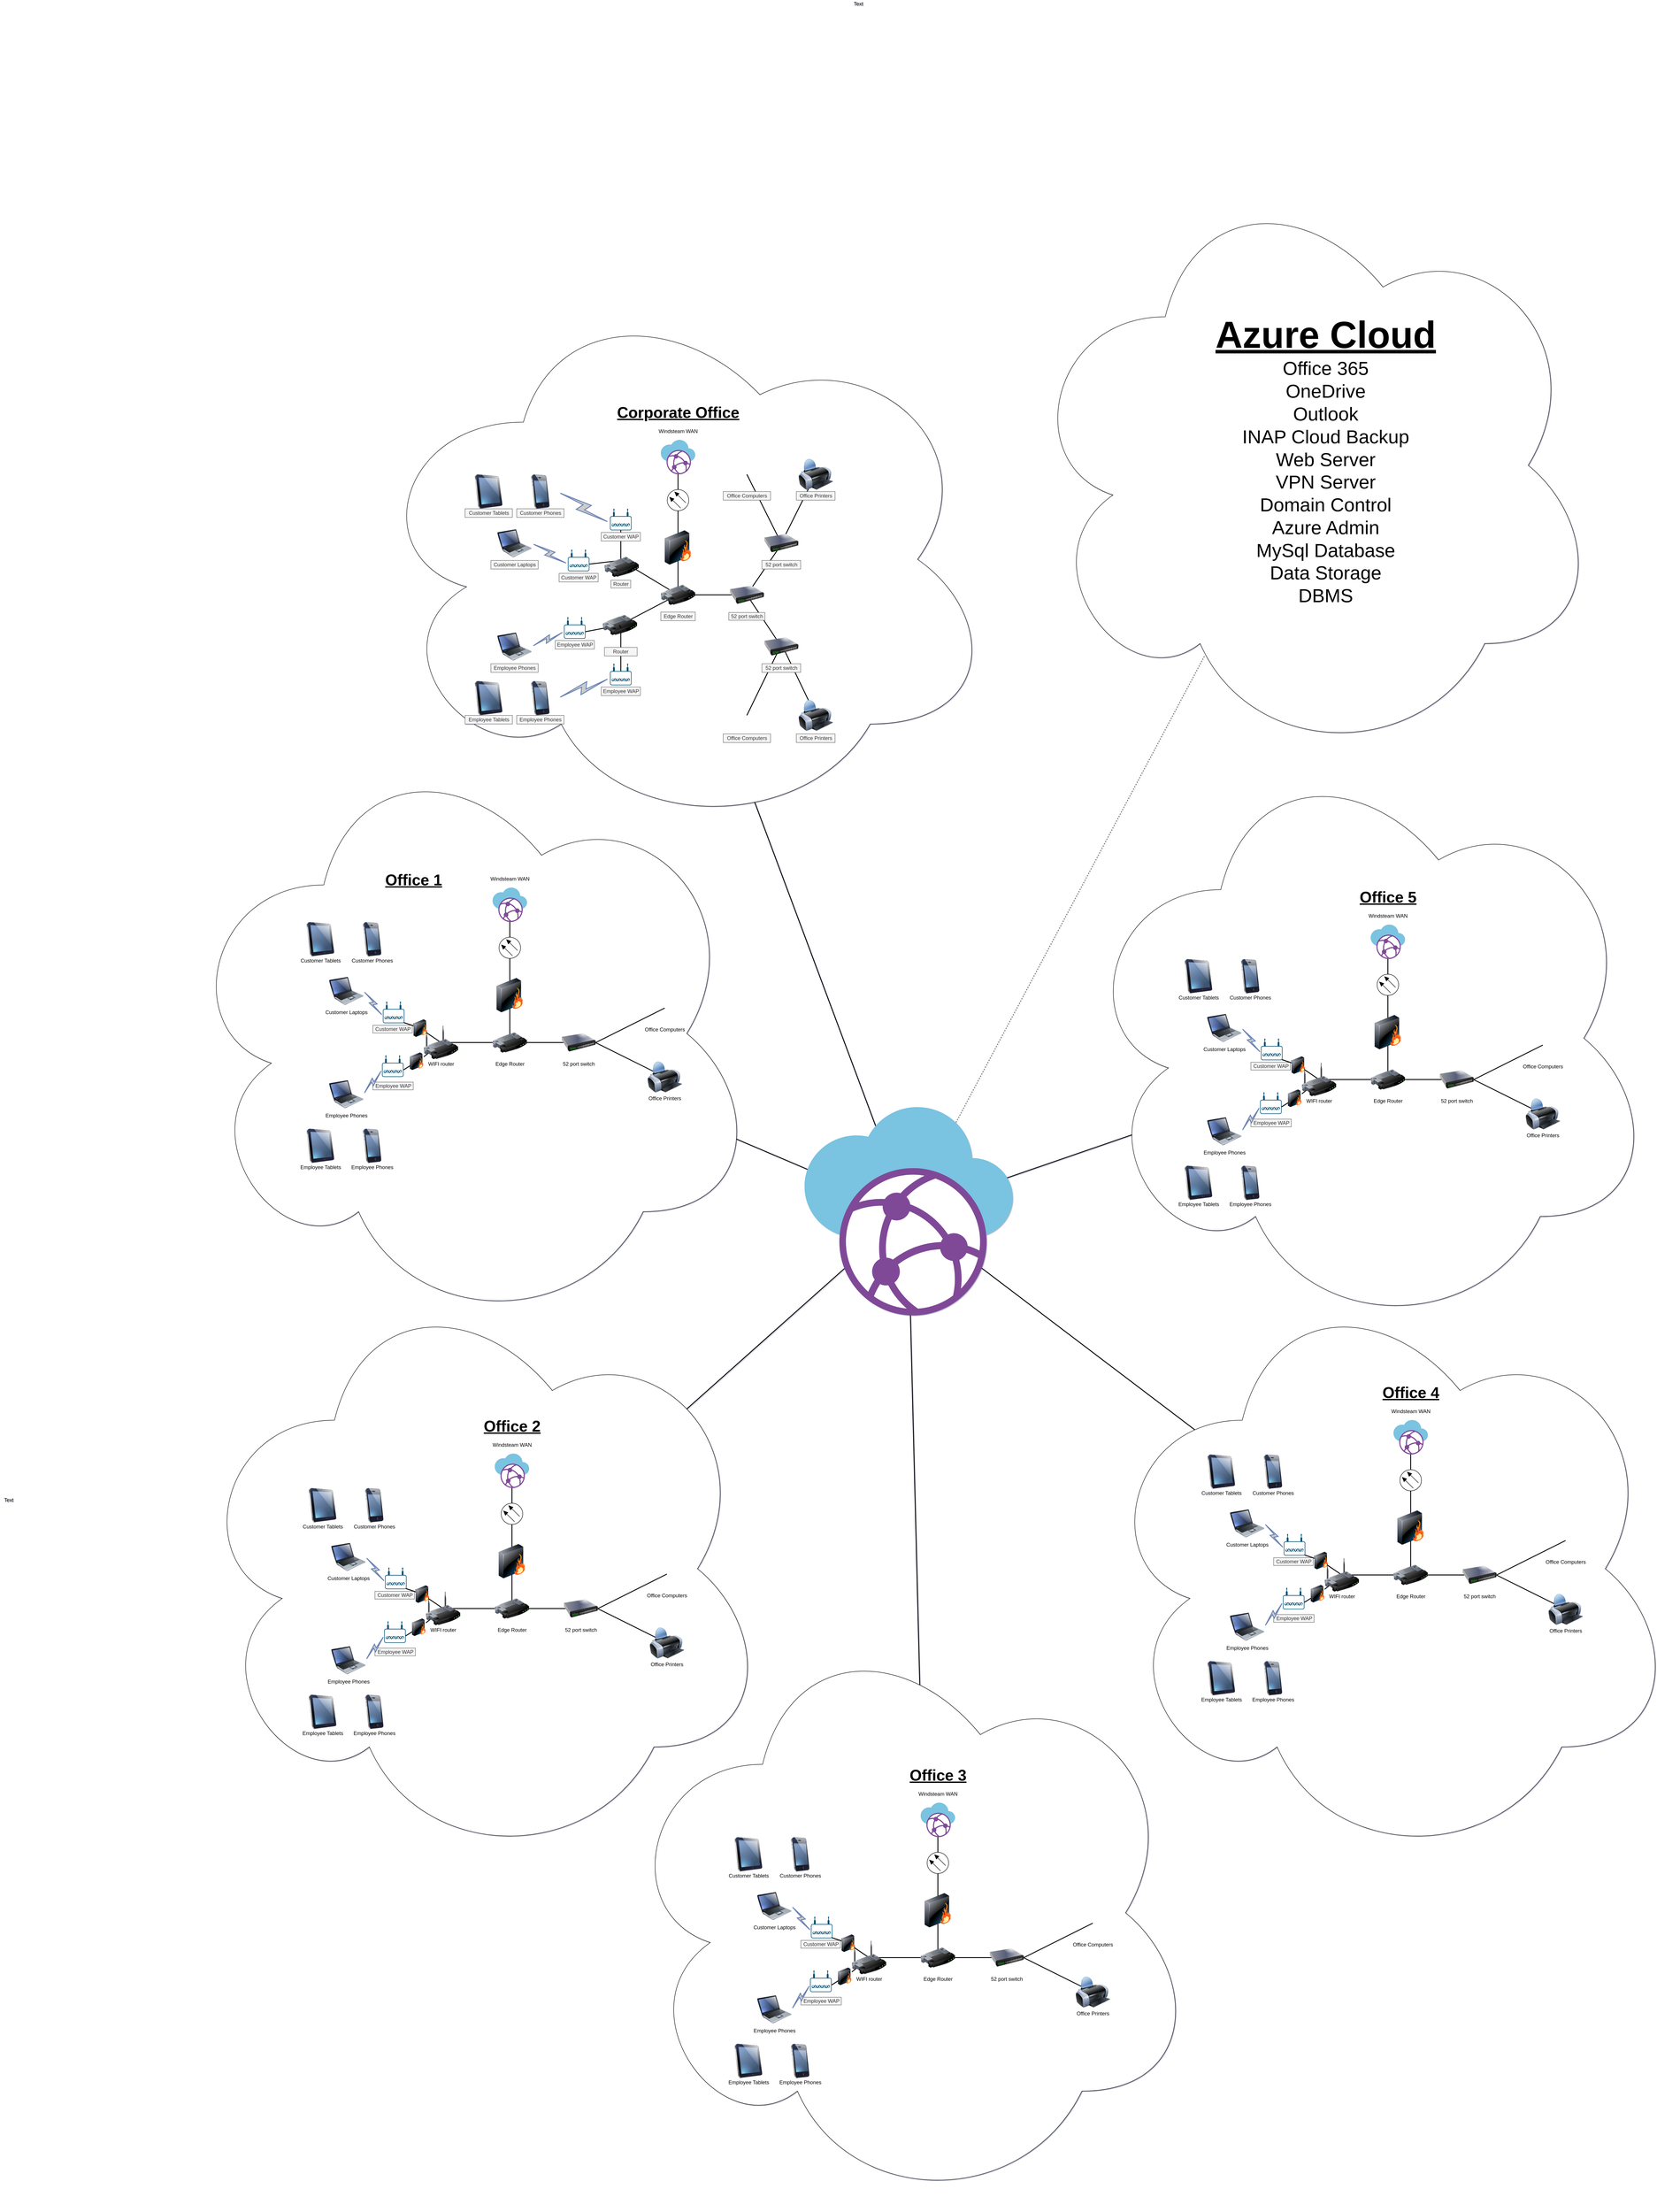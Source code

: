 <mxfile version="12.9.8"><diagram name="Page-1" id="55a83fd1-7818-8e21-69c5-c3457e3827bb"><mxGraphModel dx="5631" dy="4619" grid="0" gridSize="10" guides="1" tooltips="1" connect="1" arrows="1" fold="1" page="0" pageScale="1" pageWidth="1100" pageHeight="850" background="#ffffff" math="0" shadow="1"><root><mxCell id="0"/><mxCell id="1" parent="0"/><mxCell id="_DgzMF0PT_R759DQjLAd-17" value="" style="endArrow=none;dashed=1;html=1;entryX=0.318;entryY=0.82;entryDx=0;entryDy=0;entryPerimeter=0;" edge="1" parent="1" source="7A8saPyNtH6FKs1BJheR-475" target="_DgzMF0PT_R759DQjLAd-7"><mxGeometry width="50" height="50" relative="1" as="geometry"><mxPoint x="-1218" y="-748" as="sourcePoint"/><mxPoint x="-735" y="-1707" as="targetPoint"/></mxGeometry></mxCell><mxCell id="7A8saPyNtH6FKs1BJheR-482" value="" style="endArrow=none;html=1;strokeWidth=2;rounded=0;entryX=0.5;entryY=0.563;entryDx=0;entryDy=0;exitX=0.496;exitY=0.504;exitDx=0;exitDy=0;exitPerimeter=0;entryPerimeter=0;" parent="1" source="7A8saPyNtH6FKs1BJheR-475" target="7A8saPyNtH6FKs1BJheR-217" edge="1"><mxGeometry width="50" height="50" relative="1" as="geometry"><mxPoint x="-1245" y="-840.0" as="sourcePoint"/><mxPoint x="-1405" y="-840.0" as="targetPoint"/><Array as="points"/></mxGeometry></mxCell><mxCell id="7A8saPyNtH6FKs1BJheR-480" value="" style="ellipse;shape=cloud;whiteSpace=wrap;html=1;" parent="1" vertex="1"><mxGeometry x="-2600" y="-2674" width="1466" height="1275" as="geometry"/></mxCell><mxCell id="DRwdjjo4PyH1Iw4mIlSl-9" value="" style="endArrow=none;html=1;strokeWidth=2;entryX=0.488;entryY=0.5;entryDx=0;entryDy=0;entryPerimeter=0;exitX=0.5;exitY=0.5;exitDx=0;exitDy=0;exitPerimeter=0;" parent="1" source="_DgzMF0PT_R759DQjLAd-2" target="7A8saPyNtH6FKs1BJheR-217" edge="1"><mxGeometry width="50" height="50" relative="1" as="geometry"><mxPoint x="-2007" y="-1877" as="sourcePoint"/><mxPoint x="-1897" y="-1976" as="targetPoint"/></mxGeometry></mxCell><mxCell id="DRwdjjo4PyH1Iw4mIlSl-6" value="" style="endArrow=none;html=1;strokeWidth=2;entryX=0.5;entryY=0.5;entryDx=0;entryDy=0;entryPerimeter=0;exitX=0.5;exitY=0.5;exitDx=0;exitDy=0;exitPerimeter=0;" parent="1" source="7A8saPyNtH6FKs1BJheR-217" target="7A8saPyNtH6FKs1BJheR-194" edge="1"><mxGeometry width="50" height="50" relative="1" as="geometry"><mxPoint x="-1868" y="-1918" as="sourcePoint"/><mxPoint x="-1818" y="-1968" as="targetPoint"/></mxGeometry></mxCell><mxCell id="DRwdjjo4PyH1Iw4mIlSl-4" value="" style="endArrow=none;html=1;entryX=0.5;entryY=0.5;entryDx=0;entryDy=0;entryPerimeter=0;exitX=0.5;exitY=0.5;exitDx=0;exitDy=0;exitPerimeter=0;" parent="1" source="7A8saPyNtH6FKs1BJheR-217" target="7A8saPyNtH6FKs1BJheR-194" edge="1"><mxGeometry width="50" height="50" relative="1" as="geometry"><mxPoint x="-1868" y="-1918" as="sourcePoint"/><mxPoint x="-1818" y="-1968" as="targetPoint"/></mxGeometry></mxCell><mxCell id="7A8saPyNtH6FKs1BJheR-491" value="" style="endArrow=none;html=1;strokeWidth=2;exitX=0.496;exitY=0.504;exitDx=0;exitDy=0;exitPerimeter=0;" parent="1" source="7A8saPyNtH6FKs1BJheR-475" edge="1"><mxGeometry width="50" height="50" relative="1" as="geometry"><mxPoint x="-1070" y="-380" as="sourcePoint"/><mxPoint x="-255" y="-893.759" as="targetPoint"/></mxGeometry></mxCell><mxCell id="7A8saPyNtH6FKs1BJheR-490" value="" style="endArrow=none;html=1;strokeWidth=2;exitX=0.496;exitY=0.504;exitDx=0;exitDy=0;exitPerimeter=0;" parent="1" source="7A8saPyNtH6FKs1BJheR-475" edge="1"><mxGeometry width="50" height="50" relative="1" as="geometry"><mxPoint x="-1070" y="-380" as="sourcePoint"/><mxPoint x="-270" y="291.071" as="targetPoint"/></mxGeometry></mxCell><mxCell id="7A8saPyNtH6FKs1BJheR-489" value="" style="endArrow=none;html=1;strokeWidth=2;entryX=0.496;entryY=0.504;entryDx=0;entryDy=0;entryPerimeter=0;" parent="1" target="7A8saPyNtH6FKs1BJheR-475" edge="1"><mxGeometry width="50" height="50" relative="1" as="geometry"><mxPoint x="-1299.728" y="1068" as="sourcePoint"/><mxPoint x="-1380" y="-30" as="targetPoint"/></mxGeometry></mxCell><mxCell id="7A8saPyNtH6FKs1BJheR-488" value="" style="endArrow=none;html=1;strokeWidth=2;exitX=1;exitY=0;exitDx=0;exitDy=0;entryX=0.496;entryY=0.504;entryDx=0;entryDy=0;entryPerimeter=0;" parent="1" target="7A8saPyNtH6FKs1BJheR-475" edge="1"><mxGeometry width="50" height="50" relative="1" as="geometry"><mxPoint x="-2225" y="268" as="sourcePoint"/><mxPoint x="-1380" y="-340" as="targetPoint"/></mxGeometry></mxCell><mxCell id="7A8saPyNtH6FKs1BJheR-487" value="" style="endArrow=none;html=1;strokeWidth=2;exitX=0.496;exitY=0.504;exitDx=0;exitDy=0;exitPerimeter=0;entryX=0.5;entryY=0.5;entryDx=0;entryDy=0;entryPerimeter=0;" parent="1" source="7A8saPyNtH6FKs1BJheR-475" target="7A8saPyNtH6FKs1BJheR-49" edge="1"><mxGeometry width="50" height="50" relative="1" as="geometry"><mxPoint x="-1600" y="-510" as="sourcePoint"/><mxPoint x="-1550" y="-560" as="targetPoint"/></mxGeometry></mxCell><mxCell id="7A8saPyNtH6FKs1BJheR-485" value="" style="ellipse;shape=cloud;whiteSpace=wrap;html=1;" parent="1" vertex="1"><mxGeometry x="-2015" y="418" width="1350" height="1380" as="geometry"/></mxCell><mxCell id="7A8saPyNtH6FKs1BJheR-484" value="" style="ellipse;shape=cloud;whiteSpace=wrap;html=1;" parent="1" vertex="1"><mxGeometry x="-900" y="-381.5" width="1350" height="1380" as="geometry"/></mxCell><mxCell id="7A8saPyNtH6FKs1BJheR-483" value="" style="ellipse;shape=cloud;whiteSpace=wrap;html=1;" parent="1" vertex="1"><mxGeometry x="-3010" y="-381.5" width="1350" height="1380" as="geometry"/></mxCell><mxCell id="7A8saPyNtH6FKs1BJheR-479" value="" style="ellipse;shape=cloud;whiteSpace=wrap;html=1;" parent="1" vertex="1"><mxGeometry x="-950" y="-1614" width="1350" height="1380" as="geometry"/></mxCell><mxCell id="7A8saPyNtH6FKs1BJheR-476" value="" style="ellipse;shape=cloud;whiteSpace=wrap;html=1;" parent="1" vertex="1"><mxGeometry x="-3035" y="-1625" width="1350" height="1380" as="geometry"/></mxCell><mxCell id="7A8saPyNtH6FKs1BJheR-29" value="" style="endArrow=none;html=1;strokeWidth=2;" parent="1" edge="1"><mxGeometry width="50" height="50" relative="1" as="geometry"><mxPoint x="-1905" y="-834" as="sourcePoint"/><mxPoint x="-2066" y="-914" as="targetPoint"/></mxGeometry></mxCell><mxCell id="7A8saPyNtH6FKs1BJheR-30" value="" style="endArrow=none;html=1;strokeWidth=2;entryX=1;entryY=0.5;entryDx=0;entryDy=0;" parent="1" target="7A8saPyNtH6FKs1BJheR-2" edge="1"><mxGeometry width="50" height="50" relative="1" as="geometry"><mxPoint x="-1905" y="-994" as="sourcePoint"/><mxPoint x="-2285" y="-714" as="targetPoint"/></mxGeometry></mxCell><mxCell id="7A8saPyNtH6FKs1BJheR-60" style="edgeStyle=none;rounded=0;html=1;labelBackgroundColor=none;endArrow=none;strokeWidth=2;fontFamily=Verdana;fontSize=22;entryX=0.5;entryY=0.5;entryDx=0;entryDy=0;entryPerimeter=0;" parent="1" target="7A8saPyNtH6FKs1BJheR-12" edge="1"><mxGeometry relative="1" as="geometry"><mxPoint x="-2265" y="-1054" as="sourcePoint"/><mxPoint x="-2265" y="-1094" as="targetPoint"/><Array as="points"/></mxGeometry></mxCell><mxCell id="7A8saPyNtH6FKs1BJheR-89" style="edgeStyle=none;rounded=0;html=1;labelBackgroundColor=none;endArrow=none;strokeWidth=2;fontFamily=Verdana;fontSize=22;exitX=0.5;exitY=0.5;exitDx=0;exitDy=0;exitPerimeter=0;entryX=0.5;entryY=0;entryDx=0;entryDy=0;" parent="1" source="7A8saPyNtH6FKs1BJheR-49" target="7A8saPyNtH6FKs1BJheR-88" edge="1"><mxGeometry relative="1" as="geometry"><mxPoint x="-2265" y="-914" as="sourcePoint"/><mxPoint x="-2265" y="-1054" as="targetPoint"/><Array as="points"/></mxGeometry></mxCell><mxCell id="7A8saPyNtH6FKs1BJheR-48" value="" style="endArrow=none;html=1;strokeWidth=2;rounded=0;entryX=1;entryY=0.5;entryDx=0;entryDy=0;exitX=1;exitY=0.5;exitDx=0;exitDy=0;" parent="1" source="7A8saPyNtH6FKs1BJheR-2" target="7A8saPyNtH6FKs1BJheR-49" edge="1"><mxGeometry width="50" height="50" relative="1" as="geometry"><mxPoint x="-2145" y="-914" as="sourcePoint"/><mxPoint x="-2265" y="-794" as="targetPoint"/><Array as="points"/></mxGeometry></mxCell><mxCell id="7A8saPyNtH6FKs1BJheR-55" value="" style="endArrow=none;html=1;strokeWidth=2;entryX=0;entryY=0.5;entryDx=0;entryDy=0;exitX=0.5;exitY=0.5;exitDx=0;exitDy=0;exitPerimeter=0;" parent="1" source="69ecfefc5c41e42c-1" target="7A8saPyNtH6FKs1BJheR-49" edge="1"><mxGeometry width="50" height="50" relative="1" as="geometry"><mxPoint x="-2315" y="-864" as="sourcePoint"/><mxPoint x="-2265" y="-914" as="targetPoint"/></mxGeometry></mxCell><mxCell id="69ecfefc5c41e42c-18" style="edgeStyle=none;rounded=0;html=1;labelBackgroundColor=none;endArrow=none;strokeWidth=2;fontFamily=Verdana;fontSize=22;exitX=0.5;exitY=0.5;exitDx=0;exitDy=0;exitPerimeter=0;" parent="1" source="7A8saPyNtH6FKs1BJheR-88" edge="1"><mxGeometry relative="1" as="geometry"><mxPoint x="-2265" y="-1054" as="targetPoint"/><Array as="points"><mxPoint x="-2265" y="-1094"/></Array></mxGeometry></mxCell><mxCell id="69ecfefc5c41e42c-19" style="edgeStyle=none;rounded=0;html=1;labelBackgroundColor=none;endArrow=none;strokeWidth=2;fontFamily=Verdana;fontSize=22" parent="1" source="7A8saPyNtH6FKs1BJheR-58" edge="1"><mxGeometry relative="1" as="geometry"><mxPoint x="-2265" y="-1094" as="targetPoint"/><Array as="points"><mxPoint x="-2265" y="-1184"/></Array></mxGeometry></mxCell><mxCell id="7A8saPyNtH6FKs1BJheR-2" value="" style="image;html=1;labelBackgroundColor=#ffffff;image=img/lib/clip_art/networking/Switch_128x128.png" parent="1" vertex="1"><mxGeometry x="-2145" y="-954" width="80" height="80" as="geometry"/></mxCell><mxCell id="7A8saPyNtH6FKs1BJheR-12" value="" style="aspect=fixed;html=1;points=[];align=center;image;fontSize=12;image=img/lib/mscae/aspect=fixed;html=1;perimeter=none;align=center;shadow=0;dashed=0;image;fontSize=12;image=img/lib/mscae/Virtual_WANs.svg;" parent="1" vertex="1"><mxGeometry x="-2305" y="-1274" width="80" height="80" as="geometry"/></mxCell><mxCell id="7A8saPyNtH6FKs1BJheR-19" value="" style="image;html=1;labelBackgroundColor=#ffffff;image=img/lib/clip_art/computers/Laptop_128x128.png" parent="1" vertex="1"><mxGeometry x="-2685" y="-1074" width="80" height="80" as="geometry"/></mxCell><mxCell id="7A8saPyNtH6FKs1BJheR-20" value="" style="image;html=1;labelBackgroundColor=#ffffff;image=img/lib/clip_art/computers/Printer_128x128.png" parent="1" vertex="1"><mxGeometry x="-1945" y="-874" width="80" height="80" as="geometry"/></mxCell><mxCell id="7A8saPyNtH6FKs1BJheR-22" value="" style="image;html=1;labelBackgroundColor=#ffffff;image=img/lib/clip_art/computers/iPad_128x128.png" parent="1" vertex="1"><mxGeometry x="-2745" y="-1194" width="80" height="80" as="geometry"/></mxCell><mxCell id="7A8saPyNtH6FKs1BJheR-23" value="" style="image;html=1;labelBackgroundColor=#ffffff;image=img/lib/clip_art/telecommunication/iPhone_128x128.png" parent="1" vertex="1"><mxGeometry x="-2625" y="-1194" width="80" height="80" as="geometry"/></mxCell><mxCell id="7A8saPyNtH6FKs1BJheR-25" value="" style="shape=image;html=1;verticalAlign=top;verticalLabelPosition=bottom;labelBackgroundColor=#ffffff;imageAspect=0;aspect=fixed;image=https://cdn2.iconfinder.com/data/icons/HYDROPRO/MyComputer.png" parent="1" vertex="1"><mxGeometry x="-1945" y="-1034" width="80" height="80" as="geometry"/></mxCell><mxCell id="7A8saPyNtH6FKs1BJheR-31" value="Office Computers" style="text;html=1;align=center;verticalAlign=middle;resizable=0;points=[];autosize=1;" parent="1" vertex="1"><mxGeometry x="-1960" y="-954" width="110" height="20" as="geometry"/></mxCell><mxCell id="7A8saPyNtH6FKs1BJheR-32" value="Office Printers" style="text;html=1;align=center;verticalAlign=middle;resizable=0;points=[];autosize=1;" parent="1" vertex="1"><mxGeometry x="-1950" y="-794" width="90" height="20" as="geometry"/></mxCell><mxCell id="7A8saPyNtH6FKs1BJheR-33" value="" style="image;html=1;labelBackgroundColor=#ffffff;image=img/lib/clip_art/computers/iPad_128x128.png" parent="1" vertex="1"><mxGeometry x="-2745" y="-714" width="80" height="80" as="geometry"/></mxCell><mxCell id="7A8saPyNtH6FKs1BJheR-34" value="" style="image;html=1;labelBackgroundColor=#ffffff;image=img/lib/clip_art/computers/Laptop_128x128.png" parent="1" vertex="1"><mxGeometry x="-2685" y="-834" width="80" height="80" as="geometry"/></mxCell><mxCell id="7A8saPyNtH6FKs1BJheR-35" value="" style="image;html=1;labelBackgroundColor=#ffffff;image=img/lib/clip_art/telecommunication/iPhone_128x128.png" parent="1" vertex="1"><mxGeometry x="-2625" y="-714" width="80" height="80" as="geometry"/></mxCell><mxCell id="7A8saPyNtH6FKs1BJheR-39" value="Customer Tablets" style="text;html=1;align=center;verticalAlign=middle;resizable=0;points=[];autosize=1;" parent="1" vertex="1"><mxGeometry x="-2760" y="-1114" width="110" height="20" as="geometry"/></mxCell><mxCell id="7A8saPyNtH6FKs1BJheR-40" value="Employee Tablets" style="text;html=1;align=center;verticalAlign=middle;resizable=0;points=[];autosize=1;" parent="1" vertex="1"><mxGeometry x="-2760" y="-634" width="110" height="20" as="geometry"/></mxCell><mxCell id="7A8saPyNtH6FKs1BJheR-41" value="Employee Phones" style="text;html=1;align=center;verticalAlign=middle;resizable=0;points=[];autosize=1;" parent="1" vertex="1"><mxGeometry x="-2700" y="-754" width="110" height="20" as="geometry"/></mxCell><mxCell id="7A8saPyNtH6FKs1BJheR-42" value="Employee Phones" style="text;html=1;align=center;verticalAlign=middle;resizable=0;points=[];autosize=1;" parent="1" vertex="1"><mxGeometry x="-2640" y="-634" width="110" height="20" as="geometry"/></mxCell><mxCell id="7A8saPyNtH6FKs1BJheR-43" value="Customer Phones" style="text;html=1;align=center;verticalAlign=middle;resizable=0;points=[];autosize=1;" parent="1" vertex="1"><mxGeometry x="-2640" y="-1114" width="110" height="20" as="geometry"/></mxCell><mxCell id="7A8saPyNtH6FKs1BJheR-44" value="Customer Laptops" style="text;html=1;align=center;verticalAlign=middle;resizable=0;points=[];autosize=1;" parent="1" vertex="1"><mxGeometry x="-2700" y="-994" width="110" height="20" as="geometry"/></mxCell><mxCell id="7A8saPyNtH6FKs1BJheR-45" value="Employee WAP" style="text;html=1;align=center;verticalAlign=middle;resizable=0;points=[];autosize=1;fillColor=#f5f5f5;strokeColor=#666666;fontColor=#333333;" parent="1" vertex="1"><mxGeometry x="-2583.5" y="-822" width="94" height="18" as="geometry"/></mxCell><mxCell id="7A8saPyNtH6FKs1BJheR-47" value="Customer WAP" style="text;html=1;align=center;verticalAlign=middle;resizable=0;points=[];autosize=1;fillColor=#f5f5f5;strokeColor=#666666;fontColor=#333333;" parent="1" vertex="1"><mxGeometry x="-2583.5" y="-954" width="92" height="18" as="geometry"/></mxCell><mxCell id="7A8saPyNtH6FKs1BJheR-49" value="" style="image;html=1;labelBackgroundColor=#ffffff;image=img/lib/clip_art/networking/Router_128x128.png" parent="1" vertex="1"><mxGeometry x="-2305" y="-954" width="80" height="80" as="geometry"/></mxCell><mxCell id="7A8saPyNtH6FKs1BJheR-58" value="" style="verticalLabelPosition=bottom;shadow=0;dashed=0;align=center;html=1;verticalAlign=top;shape=mxgraph.electrical.transmission.optical_fiber;direction=north;" parent="1" vertex="1"><mxGeometry x="-2290" y="-1174" width="50" height="80" as="geometry"/></mxCell><mxCell id="7A8saPyNtH6FKs1BJheR-84" value="" style="html=1;fillColor=#CCCCCC;strokeColor=#6881B3;gradientColor=none;gradientDirection=north;strokeWidth=2;shape=mxgraph.networks.comm_link_edge;html=1;labelBackgroundColor=none;endArrow=none;fontFamily=Verdana;fontSize=22;fontColor=#000000;fontStyle=1;entryX=0;entryY=0.67;entryDx=0;entryDy=0;exitX=1;exitY=0.5;exitDx=0;exitDy=0;entryPerimeter=0;" parent="1" source="7A8saPyNtH6FKs1BJheR-19" target="DRwdjjo4PyH1Iw4mIlSl-1" edge="1"><mxGeometry width="100" height="100" relative="1" as="geometry"><mxPoint x="-2605" y="-1034" as="sourcePoint"/><mxPoint x="-2555" y="-974" as="targetPoint"/></mxGeometry></mxCell><mxCell id="7A8saPyNtH6FKs1BJheR-86" value="" style="html=1;fillColor=#CCCCCC;strokeColor=#6881B3;gradientColor=none;gradientDirection=north;strokeWidth=2;shape=mxgraph.networks.comm_link_edge;html=1;labelBackgroundColor=none;endArrow=none;fontFamily=Verdana;fontSize=22;fontColor=#000000;fontStyle=1;entryX=0;entryY=0.67;entryDx=0;entryDy=0;exitX=1;exitY=0.5;exitDx=0;exitDy=0;entryPerimeter=0;" parent="1" source="7A8saPyNtH6FKs1BJheR-34" target="DRwdjjo4PyH1Iw4mIlSl-2" edge="1"><mxGeometry width="100" height="100" relative="1" as="geometry"><mxPoint x="-2605" y="-794" as="sourcePoint"/><mxPoint x="-2555" y="-854.0" as="targetPoint"/></mxGeometry></mxCell><mxCell id="7A8saPyNtH6FKs1BJheR-87" value="Windsteam WAN" style="text;html=1;align=center;verticalAlign=middle;resizable=0;points=[];autosize=1;" parent="1" vertex="1"><mxGeometry x="-2320" y="-1304" width="110" height="20" as="geometry"/></mxCell><mxCell id="7A8saPyNtH6FKs1BJheR-88" value="" style="image;html=1;labelBackgroundColor=#ffffff;image=img/lib/clip_art/networking/Firewall_128x128.png" parent="1" vertex="1"><mxGeometry x="-2305" y="-1064" width="80" height="80" as="geometry"/></mxCell><mxCell id="7A8saPyNtH6FKs1BJheR-91" value="&lt;font style=&quot;font-size: 36px&quot;&gt;&lt;b&gt;&lt;u&gt;Office 1&lt;/u&gt;&lt;/b&gt;&lt;/font&gt;" style="text;html=1;align=center;verticalAlign=middle;resizable=0;points=[];autosize=1;" parent="1" vertex="1"><mxGeometry x="-2564" y="-1307" width="150" height="30" as="geometry"/></mxCell><mxCell id="7A8saPyNtH6FKs1BJheR-93" value="52 port switch" style="text;html=1;align=center;verticalAlign=middle;resizable=0;points=[];autosize=1;" parent="1" vertex="1"><mxGeometry x="-2147" y="-873" width="84" height="18" as="geometry"/></mxCell><mxCell id="7A8saPyNtH6FKs1BJheR-94" value="Edge Router" style="text;html=1;align=center;verticalAlign=middle;resizable=0;points=[];autosize=1;" parent="1" vertex="1"><mxGeometry x="-2305" y="-874" width="80" height="20" as="geometry"/></mxCell><mxCell id="7A8saPyNtH6FKs1BJheR-95" value="WIFI router" style="text;html=1;align=center;verticalAlign=middle;resizable=0;points=[];autosize=1;" parent="1" vertex="1"><mxGeometry x="-2465" y="-874" width="80" height="20" as="geometry"/></mxCell><mxCell id="7A8saPyNtH6FKs1BJheR-180" value="" style="endArrow=none;html=1;strokeWidth=2;entryX=0.5;entryY=0.5;entryDx=0;entryDy=0;entryPerimeter=0;" parent="1" target="7A8saPyNtH6FKs1BJheR-194" edge="1"><mxGeometry width="50" height="50" relative="1" as="geometry"><mxPoint x="-1632" y="-2074" as="sourcePoint"/><mxPoint x="-1894" y="-1754" as="targetPoint"/></mxGeometry></mxCell><mxCell id="7A8saPyNtH6FKs1BJheR-181" value="" style="endArrow=none;html=1;strokeWidth=2;exitX=0.5;exitY=0.5;exitDx=0;exitDy=0;exitPerimeter=0;" parent="1" source="7A8saPyNtH6FKs1BJheR-230" edge="1"><mxGeometry width="50" height="50" relative="1" as="geometry"><mxPoint x="-1634" y="-1834" as="sourcePoint"/><mxPoint x="-1714" y="-1954" as="targetPoint"/></mxGeometry></mxCell><mxCell id="7A8saPyNtH6FKs1BJheR-184" value="" style="endArrow=none;html=1;strokeWidth=2;exitX=0.5;exitY=0.5;exitDx=0;exitDy=0;exitPerimeter=0;entryX=0.5;entryY=0.5;entryDx=0;entryDy=0;entryPerimeter=0;" parent="1" source="7A8saPyNtH6FKs1BJheR-229" target="7A8saPyNtH6FKs1BJheR-197" edge="1"><mxGeometry width="50" height="50" relative="1" as="geometry"><mxPoint x="-1414" y="-1964" as="sourcePoint"/><mxPoint x="-1494" y="-2124" as="targetPoint"/></mxGeometry></mxCell><mxCell id="7A8saPyNtH6FKs1BJheR-185" value="" style="endArrow=none;html=1;strokeWidth=2;exitX=0.5;exitY=0.5;exitDx=0;exitDy=0;exitPerimeter=0;entryX=0.5;entryY=0.5;entryDx=0;entryDy=0;entryPerimeter=0;" parent="1" source="7A8saPyNtH6FKs1BJheR-229" target="7A8saPyNtH6FKs1BJheR-200" edge="1"><mxGeometry width="50" height="50" relative="1" as="geometry"><mxPoint x="-1724" y="-2084" as="sourcePoint"/><mxPoint x="-1704" y="-2114" as="targetPoint"/></mxGeometry></mxCell><mxCell id="7A8saPyNtH6FKs1BJheR-186" value="" style="endArrow=none;html=1;strokeWidth=2;entryX=0.475;entryY=0.5;entryDx=0;entryDy=0;entryPerimeter=0;exitX=0.5;exitY=0.5;exitDx=0;exitDy=0;exitPerimeter=0;" parent="1" source="7A8saPyNtH6FKs1BJheR-232" edge="1"><mxGeometry width="50" height="50" relative="1" as="geometry"><mxPoint x="-1704" y="-1664" as="sourcePoint"/><mxPoint x="-1626" y="-1824" as="targetPoint"/></mxGeometry></mxCell><mxCell id="7A8saPyNtH6FKs1BJheR-187" value="" style="endArrow=none;html=1;strokeWidth=2;entryX=0.475;entryY=0.5;entryDx=0;entryDy=0;entryPerimeter=0;exitX=0.5;exitY=0.5;exitDx=0;exitDy=0;exitPerimeter=0;" parent="1" source="7A8saPyNtH6FKs1BJheR-231" target="7A8saPyNtH6FKs1BJheR-230" edge="1"><mxGeometry width="50" height="50" relative="1" as="geometry"><mxPoint x="-1649" y="-1734" as="sourcePoint"/><mxPoint x="-1599" y="-1784" as="targetPoint"/></mxGeometry></mxCell><mxCell id="7A8saPyNtH6FKs1BJheR-188" style="edgeStyle=none;rounded=0;html=1;labelBackgroundColor=none;endArrow=none;strokeWidth=2;fontFamily=Verdana;fontSize=22;entryX=0.5;entryY=0.5;entryDx=0;entryDy=0;entryPerimeter=0;" parent="1" target="7A8saPyNtH6FKs1BJheR-195" edge="1"><mxGeometry relative="1" as="geometry"><mxPoint x="-1874" y="-2094" as="sourcePoint"/><mxPoint x="-1874" y="-2134" as="targetPoint"/><Array as="points"/></mxGeometry></mxCell><mxCell id="7A8saPyNtH6FKs1BJheR-189" style="edgeStyle=none;rounded=0;html=1;labelBackgroundColor=none;endArrow=none;strokeWidth=2;fontFamily=Verdana;fontSize=22;exitX=0.5;exitY=0.5;exitDx=0;exitDy=0;exitPerimeter=0;entryX=0.5;entryY=0;entryDx=0;entryDy=0;" parent="1" source="7A8saPyNtH6FKs1BJheR-217" target="7A8saPyNtH6FKs1BJheR-224" edge="1"><mxGeometry relative="1" as="geometry"><mxPoint x="-1874" y="-1954" as="sourcePoint"/><mxPoint x="-1874" y="-2094" as="targetPoint"/><Array as="points"/></mxGeometry></mxCell><mxCell id="7A8saPyNtH6FKs1BJheR-191" value="" style="endArrow=none;html=1;strokeWidth=2;entryX=0.5;entryY=0.5;entryDx=0;entryDy=0;exitX=0.5;exitY=0.5;exitDx=0;exitDy=0;exitPerimeter=0;entryPerimeter=0;" parent="1" target="7A8saPyNtH6FKs1BJheR-217" edge="1"><mxGeometry width="50" height="50" relative="1" as="geometry"><mxPoint x="-2007" y="-2034" as="sourcePoint"/><mxPoint x="-1874" y="-1954" as="targetPoint"/></mxGeometry></mxCell><mxCell id="7A8saPyNtH6FKs1BJheR-192" style="edgeStyle=none;rounded=0;html=1;labelBackgroundColor=none;endArrow=none;strokeWidth=2;fontFamily=Verdana;fontSize=22;exitX=0.5;exitY=0.5;exitDx=0;exitDy=0;exitPerimeter=0;" parent="1" source="7A8saPyNtH6FKs1BJheR-224" edge="1"><mxGeometry relative="1" as="geometry"><mxPoint x="-1874" y="-2094" as="targetPoint"/><Array as="points"><mxPoint x="-1874" y="-2134"/></Array></mxGeometry></mxCell><mxCell id="7A8saPyNtH6FKs1BJheR-193" style="edgeStyle=none;rounded=0;html=1;labelBackgroundColor=none;endArrow=none;strokeWidth=2;fontFamily=Verdana;fontSize=22" parent="1" source="7A8saPyNtH6FKs1BJheR-218" edge="1"><mxGeometry relative="1" as="geometry"><mxPoint x="-1874" y="-2134" as="targetPoint"/><Array as="points"><mxPoint x="-1874" y="-2224"/></Array></mxGeometry></mxCell><mxCell id="7A8saPyNtH6FKs1BJheR-195" value="" style="aspect=fixed;html=1;points=[];align=center;image;fontSize=12;image=img/lib/mscae/aspect=fixed;html=1;perimeter=none;align=center;shadow=0;dashed=0;image;fontSize=12;image=img/lib/mscae/Virtual_WANs.svg;" parent="1" vertex="1"><mxGeometry x="-1914" y="-2314" width="80" height="80" as="geometry"/></mxCell><mxCell id="7A8saPyNtH6FKs1BJheR-196" value="" style="image;html=1;labelBackgroundColor=#ffffff;image=img/lib/clip_art/computers/Laptop_128x128.png" parent="1" vertex="1"><mxGeometry x="-2294" y="-2114" width="80" height="80" as="geometry"/></mxCell><mxCell id="7A8saPyNtH6FKs1BJheR-197" value="" style="image;html=1;labelBackgroundColor=#ffffff;image=img/lib/clip_art/computers/Printer_128x128.png" parent="1" vertex="1"><mxGeometry x="-1594" y="-2274" width="80" height="80" as="geometry"/></mxCell><mxCell id="7A8saPyNtH6FKs1BJheR-198" value="" style="image;html=1;labelBackgroundColor=#ffffff;image=img/lib/clip_art/computers/iPad_128x128.png" parent="1" vertex="1"><mxGeometry x="-2354" y="-2234" width="80" height="80" as="geometry"/></mxCell><mxCell id="7A8saPyNtH6FKs1BJheR-199" value="" style="image;html=1;labelBackgroundColor=#ffffff;image=img/lib/clip_art/telecommunication/iPhone_128x128.png" parent="1" vertex="1"><mxGeometry x="-2234" y="-2234" width="80" height="80" as="geometry"/></mxCell><mxCell id="7A8saPyNtH6FKs1BJheR-200" value="" style="shape=image;html=1;verticalAlign=top;verticalLabelPosition=bottom;labelBackgroundColor=#ffffff;imageAspect=0;aspect=fixed;image=https://cdn2.iconfinder.com/data/icons/HYDROPRO/MyComputer.png" parent="1" vertex="1"><mxGeometry x="-1754" y="-2274" width="80" height="80" as="geometry"/></mxCell><mxCell id="7A8saPyNtH6FKs1BJheR-201" value="Office Computers" style="text;html=1;align=center;verticalAlign=middle;resizable=0;points=[];autosize=1;fillColor=#f5f5f5;strokeColor=#666666;fontColor=#333333;" parent="1" vertex="1"><mxGeometry x="-1769" y="-2194" width="110" height="20" as="geometry"/></mxCell><mxCell id="7A8saPyNtH6FKs1BJheR-202" value="Office Printers" style="text;html=1;align=center;verticalAlign=middle;resizable=0;points=[];autosize=1;fillColor=#f5f5f5;strokeColor=#666666;fontColor=#333333;" parent="1" vertex="1"><mxGeometry x="-1599" y="-2194" width="90" height="20" as="geometry"/></mxCell><mxCell id="7A8saPyNtH6FKs1BJheR-203" value="" style="image;html=1;labelBackgroundColor=#ffffff;image=img/lib/clip_art/computers/iPad_128x128.png" parent="1" vertex="1"><mxGeometry x="-2354" y="-1754" width="80" height="80" as="geometry"/></mxCell><mxCell id="7A8saPyNtH6FKs1BJheR-204" value="" style="image;html=1;labelBackgroundColor=#ffffff;image=img/lib/clip_art/computers/Laptop_128x128.png" parent="1" vertex="1"><mxGeometry x="-2294" y="-1874" width="80" height="80" as="geometry"/></mxCell><mxCell id="7A8saPyNtH6FKs1BJheR-205" value="" style="image;html=1;labelBackgroundColor=#ffffff;image=img/lib/clip_art/telecommunication/iPhone_128x128.png" parent="1" vertex="1"><mxGeometry x="-2234" y="-1754" width="80" height="80" as="geometry"/></mxCell><mxCell id="7A8saPyNtH6FKs1BJheR-208" value="Customer Tablets" style="text;html=1;align=center;verticalAlign=middle;resizable=0;points=[];autosize=1;fillColor=#f5f5f5;strokeColor=#666666;fontColor=#333333;" parent="1" vertex="1"><mxGeometry x="-2369" y="-2154" width="110" height="20" as="geometry"/></mxCell><mxCell id="7A8saPyNtH6FKs1BJheR-209" value="Employee Tablets" style="text;html=1;align=center;verticalAlign=middle;resizable=0;points=[];autosize=1;fillColor=#f5f5f5;strokeColor=#666666;fontColor=#333333;" parent="1" vertex="1"><mxGeometry x="-2369" y="-1674" width="110" height="20" as="geometry"/></mxCell><mxCell id="7A8saPyNtH6FKs1BJheR-210" value="Employee Phones" style="text;html=1;align=center;verticalAlign=middle;resizable=0;points=[];autosize=1;fillColor=#f5f5f5;strokeColor=#666666;fontColor=#333333;" parent="1" vertex="1"><mxGeometry x="-2309" y="-1794" width="110" height="20" as="geometry"/></mxCell><mxCell id="7A8saPyNtH6FKs1BJheR-211" value="Employee Phones" style="text;html=1;align=center;verticalAlign=middle;resizable=0;points=[];autosize=1;fillColor=#f5f5f5;strokeColor=#666666;fontColor=#333333;" parent="1" vertex="1"><mxGeometry x="-2249" y="-1674" width="110" height="20" as="geometry"/></mxCell><mxCell id="7A8saPyNtH6FKs1BJheR-212" value="Customer Phones" style="text;html=1;align=center;verticalAlign=middle;resizable=0;points=[];autosize=1;fillColor=#f5f5f5;strokeColor=#666666;fontColor=#333333;" parent="1" vertex="1"><mxGeometry x="-2249" y="-2154" width="110" height="20" as="geometry"/></mxCell><mxCell id="7A8saPyNtH6FKs1BJheR-213" value="Customer Laptops" style="text;html=1;align=center;verticalAlign=middle;resizable=0;points=[];autosize=1;fillColor=#f5f5f5;strokeColor=#666666;fontColor=#333333;" parent="1" vertex="1"><mxGeometry x="-2309" y="-2034" width="110" height="20" as="geometry"/></mxCell><mxCell id="7A8saPyNtH6FKs1BJheR-217" value="" style="image;html=1;labelBackgroundColor=#ffffff;image=img/lib/clip_art/networking/Router_128x128.png" parent="1" vertex="1"><mxGeometry x="-1914" y="-1994" width="80" height="80" as="geometry"/></mxCell><mxCell id="7A8saPyNtH6FKs1BJheR-218" value="" style="verticalLabelPosition=bottom;shadow=0;dashed=0;align=center;html=1;verticalAlign=top;shape=mxgraph.electrical.transmission.optical_fiber;direction=north;" parent="1" vertex="1"><mxGeometry x="-1899" y="-2214" width="50" height="80" as="geometry"/></mxCell><mxCell id="7A8saPyNtH6FKs1BJheR-223" value="Windsteam WAN" style="text;html=1;align=center;verticalAlign=middle;resizable=0;points=[];autosize=1;" parent="1" vertex="1"><mxGeometry x="-1929" y="-2344" width="110" height="20" as="geometry"/></mxCell><mxCell id="7A8saPyNtH6FKs1BJheR-224" value="" style="image;html=1;labelBackgroundColor=#ffffff;image=img/lib/clip_art/networking/Firewall_128x128.png" parent="1" vertex="1"><mxGeometry x="-1914" y="-2104" width="80" height="80" as="geometry"/></mxCell><mxCell id="7A8saPyNtH6FKs1BJheR-225" value="&lt;font style=&quot;font-size: 36px&quot;&gt;&lt;b&gt;&lt;u&gt;Corporate Office&lt;/u&gt;&lt;/b&gt;&lt;/font&gt;" style="text;html=1;align=center;verticalAlign=middle;resizable=0;points=[];autosize=1;" parent="1" vertex="1"><mxGeometry x="-2024" y="-2393" width="300" height="30" as="geometry"/></mxCell><mxCell id="7A8saPyNtH6FKs1BJheR-226" value="52 port switch" style="text;html=1;align=center;verticalAlign=middle;resizable=0;points=[];autosize=1;fillColor=#f5f5f5;strokeColor=#666666;fontColor=#333333;" parent="1" vertex="1"><mxGeometry x="-1756" y="-1913" width="84" height="18" as="geometry"/></mxCell><mxCell id="7A8saPyNtH6FKs1BJheR-227" value="Edge Router" style="text;html=1;align=center;verticalAlign=middle;resizable=0;points=[];autosize=1;fillColor=#f5f5f5;strokeColor=#666666;fontColor=#333333;" parent="1" vertex="1"><mxGeometry x="-1914" y="-1914" width="80" height="20" as="geometry"/></mxCell><mxCell id="7A8saPyNtH6FKs1BJheR-228" value="Router" style="text;html=1;align=center;verticalAlign=middle;resizable=0;points=[];autosize=1;fillColor=#f5f5f5;strokeColor=#666666;fontColor=#333333;" parent="1" vertex="1"><mxGeometry x="-2030" y="-1988" width="46" height="18" as="geometry"/></mxCell><mxCell id="7A8saPyNtH6FKs1BJheR-229" value="" style="image;html=1;labelBackgroundColor=#ffffff;image=img/lib/clip_art/networking/Switch_128x128.png" parent="1" vertex="1"><mxGeometry x="-1674" y="-2114" width="80" height="80" as="geometry"/></mxCell><mxCell id="7A8saPyNtH6FKs1BJheR-230" value="" style="image;html=1;labelBackgroundColor=#ffffff;image=img/lib/clip_art/networking/Switch_128x128.png" parent="1" vertex="1"><mxGeometry x="-1674" y="-1874" width="80" height="80" as="geometry"/></mxCell><mxCell id="7A8saPyNtH6FKs1BJheR-231" value="" style="shape=image;html=1;verticalAlign=top;verticalLabelPosition=bottom;labelBackgroundColor=#ffffff;imageAspect=0;aspect=fixed;image=https://cdn2.iconfinder.com/data/icons/HYDROPRO/MyComputer.png" parent="1" vertex="1"><mxGeometry x="-1754" y="-1714" width="80" height="80" as="geometry"/></mxCell><mxCell id="7A8saPyNtH6FKs1BJheR-232" value="" style="image;html=1;labelBackgroundColor=#ffffff;image=img/lib/clip_art/computers/Printer_128x128.png" parent="1" vertex="1"><mxGeometry x="-1594" y="-1714" width="80" height="80" as="geometry"/></mxCell><mxCell id="7A8saPyNtH6FKs1BJheR-233" value="Office Computers" style="text;html=1;align=center;verticalAlign=middle;resizable=0;points=[];autosize=1;fillColor=#f5f5f5;strokeColor=#666666;fontColor=#333333;" parent="1" vertex="1"><mxGeometry x="-1769" y="-1631" width="110" height="20" as="geometry"/></mxCell><mxCell id="7A8saPyNtH6FKs1BJheR-234" value="Office Printers" style="text;html=1;align=center;verticalAlign=middle;resizable=0;points=[];autosize=1;fillColor=#f5f5f5;strokeColor=#666666;fontColor=#333333;" parent="1" vertex="1"><mxGeometry x="-1599" y="-1631" width="90" height="20" as="geometry"/></mxCell><mxCell id="7A8saPyNtH6FKs1BJheR-235" value="52 port switch" style="text;html=1;align=center;verticalAlign=middle;resizable=0;points=[];autosize=1;fillColor=#f5f5f5;strokeColor=#666666;fontColor=#333333;" parent="1" vertex="1"><mxGeometry x="-1679" y="-1794" width="90" height="20" as="geometry"/></mxCell><mxCell id="7A8saPyNtH6FKs1BJheR-240" value="52 port switch" style="text;html=1;align=center;verticalAlign=middle;resizable=0;points=[];autosize=1;fillColor=#f5f5f5;strokeColor=#666666;fontColor=#333333;" parent="1" vertex="1"><mxGeometry x="-1679" y="-2034" width="90" height="20" as="geometry"/></mxCell><mxCell id="7A8saPyNtH6FKs1BJheR-475" value="" style="aspect=fixed;html=1;points=[];align=center;image;fontSize=12;image=img/lib/mscae/aspect=fixed;html=1;perimeter=none;align=center;shadow=0;dashed=0;image;fontSize=12;image=img/lib/mscae/Virtual_WANs.svg;" parent="1" vertex="1"><mxGeometry x="-1580" y="-764" width="484" height="484" as="geometry"/></mxCell><mxCell id="DRwdjjo4PyH1Iw4mIlSl-1" value="" style="points=[[0.03,0.36,0],[0.18,0,0],[0.5,0.34,0],[0.82,0,0],[0.97,0.36,0],[1,0.67,0],[0.975,0.975,0],[0.5,1,0],[0.025,0.975,0],[0,0.67,0]];verticalLabelPosition=bottom;html=1;verticalAlign=top;aspect=fixed;align=center;pointerEvents=1;shape=mxgraph.cisco19.wireless_access_point;fillColor=#005073;strokeColor=none;" parent="1" vertex="1"><mxGeometry x="-2560" y="-1009" width="50" height="50" as="geometry"/></mxCell><mxCell id="DRwdjjo4PyH1Iw4mIlSl-2" value="" style="points=[[0.03,0.36,0],[0.18,0,0],[0.5,0.34,0],[0.82,0,0],[0.97,0.36,0],[1,0.67,0],[0.975,0.975,0],[0.5,1,0],[0.025,0.975,0],[0,0.67,0]];verticalLabelPosition=bottom;html=1;verticalAlign=top;aspect=fixed;align=center;pointerEvents=1;shape=mxgraph.cisco19.wireless_access_point;fillColor=#005073;strokeColor=none;" parent="1" vertex="1"><mxGeometry x="-2562" y="-884" width="50" height="50" as="geometry"/></mxCell><mxCell id="DRwdjjo4PyH1Iw4mIlSl-3" value="" style="endArrow=none;html=1;entryX=0.975;entryY=0.975;entryDx=0;entryDy=0;entryPerimeter=0;exitX=0.5;exitY=0.5;exitDx=0;exitDy=0;exitPerimeter=0;strokeWidth=2;" parent="1" source="iDSMelC4AvZH-o8Q7b8U-25" target="DRwdjjo4PyH1Iw4mIlSl-1" edge="1"><mxGeometry width="50" height="50" relative="1" as="geometry"><mxPoint x="-2384" y="-932" as="sourcePoint"/><mxPoint x="-2334" y="-982" as="targetPoint"/></mxGeometry></mxCell><mxCell id="DRwdjjo4PyH1Iw4mIlSl-10" value="" style="points=[[0.03,0.36,0],[0.18,0,0],[0.5,0.34,0],[0.82,0,0],[0.97,0.36,0],[1,0.67,0],[0.975,0.975,0],[0.5,1,0],[0.025,0.975,0],[0,0.67,0]];verticalLabelPosition=bottom;html=1;verticalAlign=top;aspect=fixed;align=center;pointerEvents=1;shape=mxgraph.cisco19.wireless_access_point;fillColor=#005073;strokeColor=none;" parent="1" vertex="1"><mxGeometry x="-2130" y="-2059" width="50" height="50" as="geometry"/></mxCell><mxCell id="DRwdjjo4PyH1Iw4mIlSl-11" value="" style="points=[[0.03,0.36,0],[0.18,0,0],[0.5,0.34,0],[0.82,0,0],[0.97,0.36,0],[1,0.67,0],[0.975,0.975,0],[0.5,1,0],[0.025,0.975,0],[0,0.67,0]];verticalLabelPosition=bottom;html=1;verticalAlign=top;aspect=fixed;align=center;pointerEvents=1;shape=mxgraph.cisco19.wireless_access_point;fillColor=#005073;strokeColor=none;" parent="1" vertex="1"><mxGeometry x="-2032" y="-2154" width="50" height="50" as="geometry"/></mxCell><mxCell id="DRwdjjo4PyH1Iw4mIlSl-12" value="" style="points=[[0.03,0.36,0],[0.18,0,0],[0.5,0.34,0],[0.82,0,0],[0.97,0.36,0],[1,0.67,0],[0.975,0.975,0],[0.5,1,0],[0.025,0.975,0],[0,0.67,0]];verticalLabelPosition=bottom;html=1;verticalAlign=top;aspect=fixed;align=center;pointerEvents=1;shape=mxgraph.cisco19.wireless_access_point;fillColor=#005073;strokeColor=none;" parent="1" vertex="1"><mxGeometry x="-2032" y="-1794" width="50" height="50" as="geometry"/></mxCell><mxCell id="DRwdjjo4PyH1Iw4mIlSl-13" value="" style="points=[[0.03,0.36,0],[0.18,0,0],[0.5,0.34,0],[0.82,0,0],[0.97,0.36,0],[1,0.67,0],[0.975,0.975,0],[0.5,1,0],[0.025,0.975,0],[0,0.67,0]];verticalLabelPosition=bottom;html=1;verticalAlign=top;aspect=fixed;align=center;pointerEvents=1;shape=mxgraph.cisco19.wireless_access_point;fillColor=#005073;strokeColor=none;" parent="1" vertex="1"><mxGeometry x="-2139" y="-1902" width="50" height="50" as="geometry"/></mxCell><mxCell id="DRwdjjo4PyH1Iw4mIlSl-14" value="" style="endArrow=none;html=1;strokeWidth=2;exitX=0.5;exitY=0.34;exitDx=0;exitDy=0;exitPerimeter=0;entryX=0.5;entryY=0.563;entryDx=0;entryDy=0;entryPerimeter=0;" parent="1" source="DRwdjjo4PyH1Iw4mIlSl-12" edge="1"><mxGeometry width="50" height="50" relative="1" as="geometry"><mxPoint x="-1947" y="-1895" as="sourcePoint"/><mxPoint x="-2007" y="-1871.96" as="targetPoint"/></mxGeometry></mxCell><mxCell id="DRwdjjo4PyH1Iw4mIlSl-16" value="" style="endArrow=none;html=1;strokeWidth=2;exitX=0.5;exitY=1;exitDx=0;exitDy=0;exitPerimeter=0;entryX=0.5;entryY=0.725;entryDx=0;entryDy=0;entryPerimeter=0;" parent="1" edge="1"><mxGeometry width="50" height="50" relative="1" as="geometry"><mxPoint x="-2007" y="-2079" as="sourcePoint"/><mxPoint x="-2007" y="-2016" as="targetPoint"/></mxGeometry></mxCell><mxCell id="DRwdjjo4PyH1Iw4mIlSl-17" value="" style="endArrow=none;html=1;strokeWidth=2;exitX=1;exitY=0.67;exitDx=0;exitDy=0;exitPerimeter=0;entryX=0.512;entryY=0.5;entryDx=0;entryDy=0;entryPerimeter=0;" parent="1" source="DRwdjjo4PyH1Iw4mIlSl-10" edge="1"><mxGeometry width="50" height="50" relative="1" as="geometry"><mxPoint x="-1947" y="-1895" as="sourcePoint"/><mxPoint x="-2006.04" y="-2034" as="targetPoint"/></mxGeometry></mxCell><mxCell id="DRwdjjo4PyH1Iw4mIlSl-18" value="" style="html=1;fillColor=#CCCCCC;strokeColor=#6881B3;gradientColor=none;gradientDirection=north;strokeWidth=2;shape=mxgraph.networks.comm_link_edge;html=1;labelBackgroundColor=none;endArrow=none;fontFamily=Verdana;fontSize=22;fontColor=#000000;fontStyle=1;entryX=0;entryY=0.67;entryDx=0;entryDy=0;exitX=1;exitY=0.5;exitDx=0;exitDy=0;entryPerimeter=0;" parent="1" source="7A8saPyNtH6FKs1BJheR-199" target="DRwdjjo4PyH1Iw4mIlSl-11" edge="1"><mxGeometry width="100" height="100" relative="1" as="geometry"><mxPoint x="-2679" y="-1921" as="sourcePoint"/><mxPoint x="-2629" y="-1861" as="targetPoint"/><Array as="points"><mxPoint x="-2093" y="-2156"/></Array></mxGeometry></mxCell><mxCell id="DRwdjjo4PyH1Iw4mIlSl-19" value="" style="html=1;fillColor=#CCCCCC;strokeColor=#6881B3;gradientColor=none;gradientDirection=north;strokeWidth=2;shape=mxgraph.networks.comm_link_edge;html=1;labelBackgroundColor=none;endArrow=none;fontFamily=Verdana;fontSize=22;fontColor=#000000;fontStyle=1;entryX=0;entryY=0.67;entryDx=0;entryDy=0;exitX=1;exitY=0.5;exitDx=0;exitDy=0;entryPerimeter=0;" parent="1" source="7A8saPyNtH6FKs1BJheR-196" target="DRwdjjo4PyH1Iw4mIlSl-10" edge="1"><mxGeometry width="100" height="100" relative="1" as="geometry"><mxPoint x="-2596" y="-1918" as="sourcePoint"/><mxPoint x="-2546" y="-1858" as="targetPoint"/></mxGeometry></mxCell><mxCell id="DRwdjjo4PyH1Iw4mIlSl-20" value="" style="html=1;fillColor=#CCCCCC;strokeColor=#6881B3;gradientColor=none;gradientDirection=north;strokeWidth=2;shape=mxgraph.networks.comm_link_edge;html=1;labelBackgroundColor=none;endArrow=none;fontFamily=Verdana;fontSize=22;fontColor=#000000;fontStyle=1;entryX=0;entryY=0.67;entryDx=0;entryDy=0;exitX=1;exitY=0.5;exitDx=0;exitDy=0;entryPerimeter=0;" parent="1" source="7A8saPyNtH6FKs1BJheR-204" target="DRwdjjo4PyH1Iw4mIlSl-13" edge="1"><mxGeometry width="100" height="100" relative="1" as="geometry"><mxPoint x="-2602" y="-1970" as="sourcePoint"/><mxPoint x="-2552" y="-1910" as="targetPoint"/></mxGeometry></mxCell><mxCell id="DRwdjjo4PyH1Iw4mIlSl-21" value="" style="html=1;fillColor=#CCCCCC;strokeColor=#6881B3;gradientColor=none;gradientDirection=north;strokeWidth=2;shape=mxgraph.networks.comm_link_edge;html=1;labelBackgroundColor=none;endArrow=none;fontFamily=Verdana;fontSize=22;fontColor=#000000;fontStyle=1;entryX=0;entryY=0.67;entryDx=0;entryDy=0;exitX=1;exitY=0.5;exitDx=0;exitDy=0;entryPerimeter=0;" parent="1" source="7A8saPyNtH6FKs1BJheR-205" target="DRwdjjo4PyH1Iw4mIlSl-12" edge="1"><mxGeometry width="100" height="100" relative="1" as="geometry"><mxPoint x="-2673" y="-1988" as="sourcePoint"/><mxPoint x="-2623" y="-1928" as="targetPoint"/></mxGeometry></mxCell><mxCell id="DRwdjjo4PyH1Iw4mIlSl-22" value="" style="endArrow=none;html=1;strokeWidth=2;entryX=1;entryY=0.67;entryDx=0;entryDy=0;entryPerimeter=0;exitX=0.5;exitY=0.525;exitDx=0;exitDy=0;exitPerimeter=0;" parent="1" source="iDSMelC4AvZH-o8Q7b8U-28" target="DRwdjjo4PyH1Iw4mIlSl-2" edge="1"><mxGeometry width="50" height="50" relative="1" as="geometry"><mxPoint x="-2404" y="-905" as="sourcePoint"/><mxPoint x="-2354" y="-955" as="targetPoint"/></mxGeometry></mxCell><mxCell id="DRwdjjo4PyH1Iw4mIlSl-8" value="Router" style="text;html=1;align=center;verticalAlign=middle;whiteSpace=wrap;rounded=0;fillColor=#f5f5f5;strokeColor=#666666;fontColor=#333333;" parent="1" vertex="1"><mxGeometry x="-2045" y="-1832" width="76" height="20" as="geometry"/></mxCell><mxCell id="7A8saPyNtH6FKs1BJheR-194" value="" style="image;html=1;labelBackgroundColor=#ffffff;image=img/lib/clip_art/networking/Switch_128x128.png" parent="1" vertex="1"><mxGeometry x="-1754" y="-1994" width="80" height="80" as="geometry"/></mxCell><mxCell id="iDSMelC4AvZH-o8Q7b8U-26" value="" style="endArrow=none;html=1;entryX=0;entryY=0.25;entryDx=0;entryDy=0;exitX=0.5;exitY=0.5;exitDx=0;exitDy=0;exitPerimeter=0;strokeWidth=2;" parent="1" source="69ecfefc5c41e42c-1" target="iDSMelC4AvZH-o8Q7b8U-25" edge="1"><mxGeometry width="50" height="50" relative="1" as="geometry"><mxPoint x="-2425" y="-914" as="sourcePoint"/><mxPoint x="-2511.25" y="-960.25" as="targetPoint"/></mxGeometry></mxCell><mxCell id="iDSMelC4AvZH-o8Q7b8U-28" value="" style="image;html=1;labelBackgroundColor=#ffffff;image=img/lib/clip_art/networking/Firewall_128x128.png;strokeColor=#000000;fillColor=#ffffff;gradientColor=none;" parent="1" vertex="1"><mxGeometry x="-2498" y="-891" width="33" height="41" as="geometry"/></mxCell><mxCell id="iDSMelC4AvZH-o8Q7b8U-29" value="" style="endArrow=none;html=1;strokeWidth=2;entryX=1;entryY=0.25;entryDx=0;entryDy=0;exitX=0.5;exitY=0.525;exitDx=0;exitDy=0;exitPerimeter=0;" parent="1" source="69ecfefc5c41e42c-1" target="iDSMelC4AvZH-o8Q7b8U-28" edge="1"><mxGeometry width="50" height="50" relative="1" as="geometry"><mxPoint x="-2425" y="-912" as="sourcePoint"/><mxPoint x="-2512" y="-850.5" as="targetPoint"/></mxGeometry></mxCell><mxCell id="iDSMelC4AvZH-o8Q7b8U-25" value="" style="image;html=1;labelBackgroundColor=#ffffff;image=img/lib/clip_art/networking/Firewall_128x128.png;strokeColor=#000000;fillColor=#ffffff;gradientColor=none;" parent="1" vertex="1"><mxGeometry x="-2489.5" y="-968" width="33" height="41" as="geometry"/></mxCell><mxCell id="69ecfefc5c41e42c-1" value="" style="image;html=1;labelBackgroundColor=#ffffff;image=img/lib/clip_art/networking/Wireless_Router_128x128.png;rounded=1;shadow=0;comic=0;strokeWidth=2;fontSize=22" parent="1" vertex="1"><mxGeometry x="-2465" y="-954" width="80" height="80" as="geometry"/></mxCell><mxCell id="iDSMelC4AvZH-o8Q7b8U-81" value="" style="endArrow=none;html=1;strokeWidth=2;" parent="1" edge="1"><mxGeometry width="50" height="50" relative="1" as="geometry"><mxPoint x="136" y="-748" as="sourcePoint"/><mxPoint x="-25" y="-828" as="targetPoint"/></mxGeometry></mxCell><mxCell id="iDSMelC4AvZH-o8Q7b8U-82" value="" style="endArrow=none;html=1;strokeWidth=2;entryX=1;entryY=0.5;entryDx=0;entryDy=0;" parent="1" target="iDSMelC4AvZH-o8Q7b8U-89" edge="1"><mxGeometry width="50" height="50" relative="1" as="geometry"><mxPoint x="136" y="-908" as="sourcePoint"/><mxPoint x="-244" y="-628" as="targetPoint"/></mxGeometry></mxCell><mxCell id="iDSMelC4AvZH-o8Q7b8U-83" style="edgeStyle=none;rounded=0;html=1;labelBackgroundColor=none;endArrow=none;strokeWidth=2;fontFamily=Verdana;fontSize=22;entryX=0.5;entryY=0.5;entryDx=0;entryDy=0;entryPerimeter=0;" parent="1" target="iDSMelC4AvZH-o8Q7b8U-90" edge="1"><mxGeometry relative="1" as="geometry"><mxPoint x="-224" y="-968" as="sourcePoint"/><mxPoint x="-224" y="-1008" as="targetPoint"/><Array as="points"/></mxGeometry></mxCell><mxCell id="iDSMelC4AvZH-o8Q7b8U-84" style="edgeStyle=none;rounded=0;html=1;labelBackgroundColor=none;endArrow=none;strokeWidth=2;fontFamily=Verdana;fontSize=22;exitX=0.5;exitY=0.5;exitDx=0;exitDy=0;exitPerimeter=0;entryX=0.5;entryY=0;entryDx=0;entryDy=0;" parent="1" source="iDSMelC4AvZH-o8Q7b8U-109" target="iDSMelC4AvZH-o8Q7b8U-114" edge="1"><mxGeometry relative="1" as="geometry"><mxPoint x="-224" y="-828" as="sourcePoint"/><mxPoint x="-224" y="-968" as="targetPoint"/><Array as="points"/></mxGeometry></mxCell><mxCell id="iDSMelC4AvZH-o8Q7b8U-85" value="" style="endArrow=none;html=1;strokeWidth=2;rounded=0;entryX=1;entryY=0.5;entryDx=0;entryDy=0;exitX=1;exitY=0.5;exitDx=0;exitDy=0;" parent="1" source="iDSMelC4AvZH-o8Q7b8U-89" target="iDSMelC4AvZH-o8Q7b8U-109" edge="1"><mxGeometry width="50" height="50" relative="1" as="geometry"><mxPoint x="-104" y="-828" as="sourcePoint"/><mxPoint x="-224" y="-708" as="targetPoint"/><Array as="points"/></mxGeometry></mxCell><mxCell id="iDSMelC4AvZH-o8Q7b8U-86" value="" style="endArrow=none;html=1;strokeWidth=2;entryX=0;entryY=0.5;entryDx=0;entryDy=0;exitX=0.5;exitY=0.5;exitDx=0;exitDy=0;exitPerimeter=0;" parent="1" source="iDSMelC4AvZH-o8Q7b8U-127" target="iDSMelC4AvZH-o8Q7b8U-109" edge="1"><mxGeometry width="50" height="50" relative="1" as="geometry"><mxPoint x="-274" y="-778" as="sourcePoint"/><mxPoint x="-224" y="-828" as="targetPoint"/></mxGeometry></mxCell><mxCell id="iDSMelC4AvZH-o8Q7b8U-87" style="edgeStyle=none;rounded=0;html=1;labelBackgroundColor=none;endArrow=none;strokeWidth=2;fontFamily=Verdana;fontSize=22;exitX=0.5;exitY=0.5;exitDx=0;exitDy=0;exitPerimeter=0;" parent="1" source="iDSMelC4AvZH-o8Q7b8U-114" edge="1"><mxGeometry relative="1" as="geometry"><mxPoint x="-224" y="-968" as="targetPoint"/><Array as="points"><mxPoint x="-224" y="-1008"/></Array></mxGeometry></mxCell><mxCell id="iDSMelC4AvZH-o8Q7b8U-88" style="edgeStyle=none;rounded=0;html=1;labelBackgroundColor=none;endArrow=none;strokeWidth=2;fontFamily=Verdana;fontSize=22" parent="1" source="iDSMelC4AvZH-o8Q7b8U-110" edge="1"><mxGeometry relative="1" as="geometry"><mxPoint x="-224" y="-1008" as="targetPoint"/><Array as="points"><mxPoint x="-224" y="-1098"/></Array></mxGeometry></mxCell><mxCell id="iDSMelC4AvZH-o8Q7b8U-89" value="" style="image;html=1;labelBackgroundColor=#ffffff;image=img/lib/clip_art/networking/Switch_128x128.png" parent="1" vertex="1"><mxGeometry x="-104" y="-868" width="80" height="80" as="geometry"/></mxCell><mxCell id="iDSMelC4AvZH-o8Q7b8U-90" value="" style="aspect=fixed;html=1;points=[];align=center;image;fontSize=12;image=img/lib/mscae/aspect=fixed;html=1;perimeter=none;align=center;shadow=0;dashed=0;image;fontSize=12;image=img/lib/mscae/Virtual_WANs.svg;" parent="1" vertex="1"><mxGeometry x="-264" y="-1188" width="80" height="80" as="geometry"/></mxCell><mxCell id="iDSMelC4AvZH-o8Q7b8U-91" value="" style="image;html=1;labelBackgroundColor=#ffffff;image=img/lib/clip_art/computers/Laptop_128x128.png" parent="1" vertex="1"><mxGeometry x="-644" y="-988" width="80" height="80" as="geometry"/></mxCell><mxCell id="iDSMelC4AvZH-o8Q7b8U-92" value="" style="image;html=1;labelBackgroundColor=#ffffff;image=img/lib/clip_art/computers/Printer_128x128.png" parent="1" vertex="1"><mxGeometry x="96" y="-788" width="80" height="80" as="geometry"/></mxCell><mxCell id="iDSMelC4AvZH-o8Q7b8U-93" value="" style="image;html=1;labelBackgroundColor=#ffffff;image=img/lib/clip_art/computers/iPad_128x128.png" parent="1" vertex="1"><mxGeometry x="-704" y="-1108" width="80" height="80" as="geometry"/></mxCell><mxCell id="iDSMelC4AvZH-o8Q7b8U-94" value="" style="image;html=1;labelBackgroundColor=#ffffff;image=img/lib/clip_art/telecommunication/iPhone_128x128.png" parent="1" vertex="1"><mxGeometry x="-584" y="-1108" width="80" height="80" as="geometry"/></mxCell><mxCell id="iDSMelC4AvZH-o8Q7b8U-95" value="" style="shape=image;html=1;verticalAlign=top;verticalLabelPosition=bottom;labelBackgroundColor=#ffffff;imageAspect=0;aspect=fixed;image=https://cdn2.iconfinder.com/data/icons/HYDROPRO/MyComputer.png" parent="1" vertex="1"><mxGeometry x="96" y="-948" width="80" height="80" as="geometry"/></mxCell><mxCell id="iDSMelC4AvZH-o8Q7b8U-96" value="Office Computers" style="text;html=1;align=center;verticalAlign=middle;resizable=0;points=[];autosize=1;" parent="1" vertex="1"><mxGeometry x="81" y="-868" width="110" height="20" as="geometry"/></mxCell><mxCell id="iDSMelC4AvZH-o8Q7b8U-97" value="Office Printers" style="text;html=1;align=center;verticalAlign=middle;resizable=0;points=[];autosize=1;" parent="1" vertex="1"><mxGeometry x="91" y="-708" width="90" height="20" as="geometry"/></mxCell><mxCell id="iDSMelC4AvZH-o8Q7b8U-98" value="" style="image;html=1;labelBackgroundColor=#ffffff;image=img/lib/clip_art/computers/iPad_128x128.png" parent="1" vertex="1"><mxGeometry x="-704" y="-628" width="80" height="80" as="geometry"/></mxCell><mxCell id="iDSMelC4AvZH-o8Q7b8U-99" value="" style="image;html=1;labelBackgroundColor=#ffffff;image=img/lib/clip_art/computers/Laptop_128x128.png" parent="1" vertex="1"><mxGeometry x="-644" y="-748" width="80" height="80" as="geometry"/></mxCell><mxCell id="iDSMelC4AvZH-o8Q7b8U-100" value="" style="image;html=1;labelBackgroundColor=#ffffff;image=img/lib/clip_art/telecommunication/iPhone_128x128.png" parent="1" vertex="1"><mxGeometry x="-584" y="-628" width="80" height="80" as="geometry"/></mxCell><mxCell id="iDSMelC4AvZH-o8Q7b8U-101" value="Customer Tablets" style="text;html=1;align=center;verticalAlign=middle;resizable=0;points=[];autosize=1;" parent="1" vertex="1"><mxGeometry x="-719" y="-1028" width="110" height="20" as="geometry"/></mxCell><mxCell id="iDSMelC4AvZH-o8Q7b8U-102" value="Employee Tablets" style="text;html=1;align=center;verticalAlign=middle;resizable=0;points=[];autosize=1;" parent="1" vertex="1"><mxGeometry x="-719" y="-548" width="110" height="20" as="geometry"/></mxCell><mxCell id="iDSMelC4AvZH-o8Q7b8U-103" value="Employee Phones" style="text;html=1;align=center;verticalAlign=middle;resizable=0;points=[];autosize=1;" parent="1" vertex="1"><mxGeometry x="-659" y="-668" width="110" height="20" as="geometry"/></mxCell><mxCell id="iDSMelC4AvZH-o8Q7b8U-104" value="Employee Phones" style="text;html=1;align=center;verticalAlign=middle;resizable=0;points=[];autosize=1;" parent="1" vertex="1"><mxGeometry x="-599" y="-548" width="110" height="20" as="geometry"/></mxCell><mxCell id="iDSMelC4AvZH-o8Q7b8U-105" value="Customer Phones" style="text;html=1;align=center;verticalAlign=middle;resizable=0;points=[];autosize=1;" parent="1" vertex="1"><mxGeometry x="-599" y="-1028" width="110" height="20" as="geometry"/></mxCell><mxCell id="iDSMelC4AvZH-o8Q7b8U-106" value="Customer Laptops" style="text;html=1;align=center;verticalAlign=middle;resizable=0;points=[];autosize=1;" parent="1" vertex="1"><mxGeometry x="-659" y="-908" width="110" height="20" as="geometry"/></mxCell><mxCell id="iDSMelC4AvZH-o8Q7b8U-107" value="Employee WAP" style="text;html=1;align=center;verticalAlign=middle;resizable=0;points=[];autosize=1;fillColor=#f5f5f5;strokeColor=#666666;fontColor=#333333;" parent="1" vertex="1"><mxGeometry x="-542.5" y="-736" width="94" height="18" as="geometry"/></mxCell><mxCell id="iDSMelC4AvZH-o8Q7b8U-108" value="Customer WAP" style="text;html=1;align=center;verticalAlign=middle;resizable=0;points=[];autosize=1;fillColor=#f5f5f5;strokeColor=#666666;fontColor=#333333;" parent="1" vertex="1"><mxGeometry x="-542.5" y="-868" width="92" height="18" as="geometry"/></mxCell><mxCell id="iDSMelC4AvZH-o8Q7b8U-109" value="" style="image;html=1;labelBackgroundColor=#ffffff;image=img/lib/clip_art/networking/Router_128x128.png" parent="1" vertex="1"><mxGeometry x="-264" y="-868" width="80" height="80" as="geometry"/></mxCell><mxCell id="iDSMelC4AvZH-o8Q7b8U-110" value="" style="verticalLabelPosition=bottom;shadow=0;dashed=0;align=center;html=1;verticalAlign=top;shape=mxgraph.electrical.transmission.optical_fiber;direction=north;" parent="1" vertex="1"><mxGeometry x="-249" y="-1088" width="50" height="80" as="geometry"/></mxCell><mxCell id="iDSMelC4AvZH-o8Q7b8U-111" value="" style="html=1;fillColor=#CCCCCC;strokeColor=#6881B3;gradientColor=none;gradientDirection=north;strokeWidth=2;shape=mxgraph.networks.comm_link_edge;html=1;labelBackgroundColor=none;endArrow=none;fontFamily=Verdana;fontSize=22;fontColor=#000000;fontStyle=1;entryX=0;entryY=0.67;entryDx=0;entryDy=0;exitX=1;exitY=0.5;exitDx=0;exitDy=0;entryPerimeter=0;" parent="1" source="iDSMelC4AvZH-o8Q7b8U-91" target="iDSMelC4AvZH-o8Q7b8U-119" edge="1"><mxGeometry width="100" height="100" relative="1" as="geometry"><mxPoint x="-564" y="-948" as="sourcePoint"/><mxPoint x="-514" y="-888" as="targetPoint"/></mxGeometry></mxCell><mxCell id="iDSMelC4AvZH-o8Q7b8U-112" value="" style="html=1;fillColor=#CCCCCC;strokeColor=#6881B3;gradientColor=none;gradientDirection=north;strokeWidth=2;shape=mxgraph.networks.comm_link_edge;html=1;labelBackgroundColor=none;endArrow=none;fontFamily=Verdana;fontSize=22;fontColor=#000000;fontStyle=1;entryX=0;entryY=0.67;entryDx=0;entryDy=0;exitX=1;exitY=0.5;exitDx=0;exitDy=0;entryPerimeter=0;" parent="1" source="iDSMelC4AvZH-o8Q7b8U-99" target="iDSMelC4AvZH-o8Q7b8U-120" edge="1"><mxGeometry width="100" height="100" relative="1" as="geometry"><mxPoint x="-564" y="-708" as="sourcePoint"/><mxPoint x="-514" y="-768.0" as="targetPoint"/></mxGeometry></mxCell><mxCell id="iDSMelC4AvZH-o8Q7b8U-113" value="Windsteam WAN" style="text;html=1;align=center;verticalAlign=middle;resizable=0;points=[];autosize=1;" parent="1" vertex="1"><mxGeometry x="-279" y="-1218" width="110" height="20" as="geometry"/></mxCell><mxCell id="iDSMelC4AvZH-o8Q7b8U-114" value="" style="image;html=1;labelBackgroundColor=#ffffff;image=img/lib/clip_art/networking/Firewall_128x128.png" parent="1" vertex="1"><mxGeometry x="-264" y="-978" width="80" height="80" as="geometry"/></mxCell><mxCell id="iDSMelC4AvZH-o8Q7b8U-115" value="&lt;font style=&quot;font-size: 36px&quot;&gt;&lt;b&gt;&lt;u&gt;Office 5&lt;/u&gt;&lt;/b&gt;&lt;/font&gt;" style="text;html=1;align=center;verticalAlign=middle;resizable=0;points=[];autosize=1;" parent="1" vertex="1"><mxGeometry x="-295" y="-1265" width="142" height="26" as="geometry"/></mxCell><mxCell id="iDSMelC4AvZH-o8Q7b8U-116" value="52 port switch" style="text;html=1;align=center;verticalAlign=middle;resizable=0;points=[];autosize=1;" parent="1" vertex="1"><mxGeometry x="-106" y="-787" width="84" height="18" as="geometry"/></mxCell><mxCell id="iDSMelC4AvZH-o8Q7b8U-117" value="Edge Router" style="text;html=1;align=center;verticalAlign=middle;resizable=0;points=[];autosize=1;" parent="1" vertex="1"><mxGeometry x="-264" y="-788" width="80" height="20" as="geometry"/></mxCell><mxCell id="iDSMelC4AvZH-o8Q7b8U-118" value="WIFI router" style="text;html=1;align=center;verticalAlign=middle;resizable=0;points=[];autosize=1;" parent="1" vertex="1"><mxGeometry x="-424" y="-788" width="80" height="20" as="geometry"/></mxCell><mxCell id="iDSMelC4AvZH-o8Q7b8U-119" value="" style="points=[[0.03,0.36,0],[0.18,0,0],[0.5,0.34,0],[0.82,0,0],[0.97,0.36,0],[1,0.67,0],[0.975,0.975,0],[0.5,1,0],[0.025,0.975,0],[0,0.67,0]];verticalLabelPosition=bottom;html=1;verticalAlign=top;aspect=fixed;align=center;pointerEvents=1;shape=mxgraph.cisco19.wireless_access_point;fillColor=#005073;strokeColor=none;" parent="1" vertex="1"><mxGeometry x="-519" y="-923" width="50" height="50" as="geometry"/></mxCell><mxCell id="iDSMelC4AvZH-o8Q7b8U-120" value="" style="points=[[0.03,0.36,0],[0.18,0,0],[0.5,0.34,0],[0.82,0,0],[0.97,0.36,0],[1,0.67,0],[0.975,0.975,0],[0.5,1,0],[0.025,0.975,0],[0,0.67,0]];verticalLabelPosition=bottom;html=1;verticalAlign=top;aspect=fixed;align=center;pointerEvents=1;shape=mxgraph.cisco19.wireless_access_point;fillColor=#005073;strokeColor=none;" parent="1" vertex="1"><mxGeometry x="-521" y="-798" width="50" height="50" as="geometry"/></mxCell><mxCell id="iDSMelC4AvZH-o8Q7b8U-121" value="" style="endArrow=none;html=1;entryX=0.975;entryY=0.975;entryDx=0;entryDy=0;entryPerimeter=0;exitX=0.5;exitY=0.5;exitDx=0;exitDy=0;exitPerimeter=0;strokeWidth=2;" parent="1" source="iDSMelC4AvZH-o8Q7b8U-126" target="iDSMelC4AvZH-o8Q7b8U-119" edge="1"><mxGeometry width="50" height="50" relative="1" as="geometry"><mxPoint x="-343" y="-846" as="sourcePoint"/><mxPoint x="-293" y="-896" as="targetPoint"/></mxGeometry></mxCell><mxCell id="iDSMelC4AvZH-o8Q7b8U-122" value="" style="endArrow=none;html=1;strokeWidth=2;entryX=1;entryY=0.67;entryDx=0;entryDy=0;entryPerimeter=0;exitX=0.5;exitY=0.525;exitDx=0;exitDy=0;exitPerimeter=0;" parent="1" source="iDSMelC4AvZH-o8Q7b8U-124" target="iDSMelC4AvZH-o8Q7b8U-120" edge="1"><mxGeometry width="50" height="50" relative="1" as="geometry"><mxPoint x="-363" y="-819" as="sourcePoint"/><mxPoint x="-313" y="-869" as="targetPoint"/></mxGeometry></mxCell><mxCell id="iDSMelC4AvZH-o8Q7b8U-123" value="" style="endArrow=none;html=1;entryX=0;entryY=0.25;entryDx=0;entryDy=0;exitX=0.5;exitY=0.5;exitDx=0;exitDy=0;exitPerimeter=0;strokeWidth=2;" parent="1" source="iDSMelC4AvZH-o8Q7b8U-127" target="iDSMelC4AvZH-o8Q7b8U-126" edge="1"><mxGeometry width="50" height="50" relative="1" as="geometry"><mxPoint x="-384" y="-828" as="sourcePoint"/><mxPoint x="-470.25" y="-874.25" as="targetPoint"/></mxGeometry></mxCell><mxCell id="iDSMelC4AvZH-o8Q7b8U-124" value="" style="image;html=1;labelBackgroundColor=#ffffff;image=img/lib/clip_art/networking/Firewall_128x128.png;strokeColor=#000000;fillColor=#ffffff;gradientColor=none;" parent="1" vertex="1"><mxGeometry x="-457" y="-805" width="33" height="41" as="geometry"/></mxCell><mxCell id="iDSMelC4AvZH-o8Q7b8U-125" value="" style="endArrow=none;html=1;strokeWidth=2;entryX=1;entryY=0.25;entryDx=0;entryDy=0;exitX=0.5;exitY=0.525;exitDx=0;exitDy=0;exitPerimeter=0;" parent="1" source="iDSMelC4AvZH-o8Q7b8U-127" target="iDSMelC4AvZH-o8Q7b8U-124" edge="1"><mxGeometry width="50" height="50" relative="1" as="geometry"><mxPoint x="-384" y="-826" as="sourcePoint"/><mxPoint x="-471" y="-764.5" as="targetPoint"/></mxGeometry></mxCell><mxCell id="iDSMelC4AvZH-o8Q7b8U-126" value="" style="image;html=1;labelBackgroundColor=#ffffff;image=img/lib/clip_art/networking/Firewall_128x128.png;strokeColor=#000000;fillColor=#ffffff;gradientColor=none;" parent="1" vertex="1"><mxGeometry x="-448.5" y="-882" width="33" height="41" as="geometry"/></mxCell><mxCell id="iDSMelC4AvZH-o8Q7b8U-127" value="" style="image;html=1;labelBackgroundColor=#ffffff;image=img/lib/clip_art/networking/Wireless_Router_128x128.png;rounded=1;shadow=0;comic=0;strokeWidth=2;fontSize=22" parent="1" vertex="1"><mxGeometry x="-424" y="-868" width="80" height="80" as="geometry"/></mxCell><mxCell id="iDSMelC4AvZH-o8Q7b8U-128" value="" style="endArrow=none;html=1;strokeWidth=2;" parent="1" edge="1"><mxGeometry width="50" height="50" relative="1" as="geometry"><mxPoint x="-1900" y="481" as="sourcePoint"/><mxPoint x="-2061" y="401" as="targetPoint"/></mxGeometry></mxCell><mxCell id="iDSMelC4AvZH-o8Q7b8U-129" value="" style="endArrow=none;html=1;strokeWidth=2;entryX=1;entryY=0.5;entryDx=0;entryDy=0;" parent="1" target="iDSMelC4AvZH-o8Q7b8U-136" edge="1"><mxGeometry width="50" height="50" relative="1" as="geometry"><mxPoint x="-1900" y="321" as="sourcePoint"/><mxPoint x="-2280" y="601" as="targetPoint"/></mxGeometry></mxCell><mxCell id="iDSMelC4AvZH-o8Q7b8U-130" style="edgeStyle=none;rounded=0;html=1;labelBackgroundColor=none;endArrow=none;strokeWidth=2;fontFamily=Verdana;fontSize=22;entryX=0.5;entryY=0.5;entryDx=0;entryDy=0;entryPerimeter=0;" parent="1" target="iDSMelC4AvZH-o8Q7b8U-137" edge="1"><mxGeometry relative="1" as="geometry"><mxPoint x="-2260" y="261" as="sourcePoint"/><mxPoint x="-2260" y="221" as="targetPoint"/><Array as="points"/></mxGeometry></mxCell><mxCell id="iDSMelC4AvZH-o8Q7b8U-131" style="edgeStyle=none;rounded=0;html=1;labelBackgroundColor=none;endArrow=none;strokeWidth=2;fontFamily=Verdana;fontSize=22;exitX=0.5;exitY=0.5;exitDx=0;exitDy=0;exitPerimeter=0;entryX=0.5;entryY=0;entryDx=0;entryDy=0;" parent="1" source="iDSMelC4AvZH-o8Q7b8U-156" target="iDSMelC4AvZH-o8Q7b8U-161" edge="1"><mxGeometry relative="1" as="geometry"><mxPoint x="-2260" y="401" as="sourcePoint"/><mxPoint x="-2260" y="261" as="targetPoint"/><Array as="points"/></mxGeometry></mxCell><mxCell id="iDSMelC4AvZH-o8Q7b8U-132" value="" style="endArrow=none;html=1;strokeWidth=2;rounded=0;entryX=1;entryY=0.5;entryDx=0;entryDy=0;exitX=1;exitY=0.5;exitDx=0;exitDy=0;" parent="1" source="iDSMelC4AvZH-o8Q7b8U-136" target="iDSMelC4AvZH-o8Q7b8U-156" edge="1"><mxGeometry width="50" height="50" relative="1" as="geometry"><mxPoint x="-2140" y="401" as="sourcePoint"/><mxPoint x="-2260" y="521" as="targetPoint"/><Array as="points"/></mxGeometry></mxCell><mxCell id="iDSMelC4AvZH-o8Q7b8U-133" value="" style="endArrow=none;html=1;strokeWidth=2;entryX=0;entryY=0.5;entryDx=0;entryDy=0;exitX=0.5;exitY=0.5;exitDx=0;exitDy=0;exitPerimeter=0;" parent="1" source="iDSMelC4AvZH-o8Q7b8U-174" target="iDSMelC4AvZH-o8Q7b8U-156" edge="1"><mxGeometry width="50" height="50" relative="1" as="geometry"><mxPoint x="-2310" y="451" as="sourcePoint"/><mxPoint x="-2260" y="401" as="targetPoint"/></mxGeometry></mxCell><mxCell id="iDSMelC4AvZH-o8Q7b8U-134" style="edgeStyle=none;rounded=0;html=1;labelBackgroundColor=none;endArrow=none;strokeWidth=2;fontFamily=Verdana;fontSize=22;exitX=0.5;exitY=0.5;exitDx=0;exitDy=0;exitPerimeter=0;" parent="1" source="iDSMelC4AvZH-o8Q7b8U-161" edge="1"><mxGeometry relative="1" as="geometry"><mxPoint x="-2260" y="261" as="targetPoint"/><Array as="points"><mxPoint x="-2260" y="221"/></Array></mxGeometry></mxCell><mxCell id="iDSMelC4AvZH-o8Q7b8U-135" style="edgeStyle=none;rounded=0;html=1;labelBackgroundColor=none;endArrow=none;strokeWidth=2;fontFamily=Verdana;fontSize=22" parent="1" source="iDSMelC4AvZH-o8Q7b8U-157" edge="1"><mxGeometry relative="1" as="geometry"><mxPoint x="-2260" y="221" as="targetPoint"/><Array as="points"><mxPoint x="-2260" y="131"/></Array></mxGeometry></mxCell><mxCell id="iDSMelC4AvZH-o8Q7b8U-136" value="" style="image;html=1;labelBackgroundColor=#ffffff;image=img/lib/clip_art/networking/Switch_128x128.png" parent="1" vertex="1"><mxGeometry x="-2140" y="361" width="80" height="80" as="geometry"/></mxCell><mxCell id="iDSMelC4AvZH-o8Q7b8U-137" value="" style="aspect=fixed;html=1;points=[];align=center;image;fontSize=12;image=img/lib/mscae/aspect=fixed;html=1;perimeter=none;align=center;shadow=0;dashed=0;image;fontSize=12;image=img/lib/mscae/Virtual_WANs.svg;" parent="1" vertex="1"><mxGeometry x="-2300" y="41" width="80" height="80" as="geometry"/></mxCell><mxCell id="iDSMelC4AvZH-o8Q7b8U-138" value="" style="image;html=1;labelBackgroundColor=#ffffff;image=img/lib/clip_art/computers/Laptop_128x128.png" parent="1" vertex="1"><mxGeometry x="-2680" y="241" width="80" height="80" as="geometry"/></mxCell><mxCell id="iDSMelC4AvZH-o8Q7b8U-139" value="" style="image;html=1;labelBackgroundColor=#ffffff;image=img/lib/clip_art/computers/Printer_128x128.png" parent="1" vertex="1"><mxGeometry x="-1940" y="441" width="80" height="80" as="geometry"/></mxCell><mxCell id="iDSMelC4AvZH-o8Q7b8U-140" value="" style="image;html=1;labelBackgroundColor=#ffffff;image=img/lib/clip_art/computers/iPad_128x128.png" parent="1" vertex="1"><mxGeometry x="-2740" y="121" width="80" height="80" as="geometry"/></mxCell><mxCell id="iDSMelC4AvZH-o8Q7b8U-141" value="" style="image;html=1;labelBackgroundColor=#ffffff;image=img/lib/clip_art/telecommunication/iPhone_128x128.png" parent="1" vertex="1"><mxGeometry x="-2620" y="121" width="80" height="80" as="geometry"/></mxCell><mxCell id="iDSMelC4AvZH-o8Q7b8U-142" value="" style="shape=image;html=1;verticalAlign=top;verticalLabelPosition=bottom;labelBackgroundColor=#ffffff;imageAspect=0;aspect=fixed;image=https://cdn2.iconfinder.com/data/icons/HYDROPRO/MyComputer.png" parent="1" vertex="1"><mxGeometry x="-1940" y="281" width="80" height="80" as="geometry"/></mxCell><mxCell id="iDSMelC4AvZH-o8Q7b8U-143" value="Office Computers" style="text;html=1;align=center;verticalAlign=middle;resizable=0;points=[];autosize=1;" parent="1" vertex="1"><mxGeometry x="-1955" y="361" width="110" height="20" as="geometry"/></mxCell><mxCell id="iDSMelC4AvZH-o8Q7b8U-144" value="Office Printers" style="text;html=1;align=center;verticalAlign=middle;resizable=0;points=[];autosize=1;" parent="1" vertex="1"><mxGeometry x="-1945" y="521" width="90" height="20" as="geometry"/></mxCell><mxCell id="iDSMelC4AvZH-o8Q7b8U-145" value="" style="image;html=1;labelBackgroundColor=#ffffff;image=img/lib/clip_art/computers/iPad_128x128.png" parent="1" vertex="1"><mxGeometry x="-2740" y="601" width="80" height="80" as="geometry"/></mxCell><mxCell id="iDSMelC4AvZH-o8Q7b8U-146" value="" style="image;html=1;labelBackgroundColor=#ffffff;image=img/lib/clip_art/computers/Laptop_128x128.png" parent="1" vertex="1"><mxGeometry x="-2680" y="481" width="80" height="80" as="geometry"/></mxCell><mxCell id="iDSMelC4AvZH-o8Q7b8U-147" value="" style="image;html=1;labelBackgroundColor=#ffffff;image=img/lib/clip_art/telecommunication/iPhone_128x128.png" parent="1" vertex="1"><mxGeometry x="-2620" y="601" width="80" height="80" as="geometry"/></mxCell><mxCell id="iDSMelC4AvZH-o8Q7b8U-148" value="Customer Tablets" style="text;html=1;align=center;verticalAlign=middle;resizable=0;points=[];autosize=1;" parent="1" vertex="1"><mxGeometry x="-2755" y="201" width="110" height="20" as="geometry"/></mxCell><mxCell id="iDSMelC4AvZH-o8Q7b8U-149" value="Employee Tablets" style="text;html=1;align=center;verticalAlign=middle;resizable=0;points=[];autosize=1;" parent="1" vertex="1"><mxGeometry x="-2755" y="681" width="110" height="20" as="geometry"/></mxCell><mxCell id="iDSMelC4AvZH-o8Q7b8U-150" value="Employee Phones" style="text;html=1;align=center;verticalAlign=middle;resizable=0;points=[];autosize=1;" parent="1" vertex="1"><mxGeometry x="-2695" y="561" width="110" height="20" as="geometry"/></mxCell><mxCell id="iDSMelC4AvZH-o8Q7b8U-151" value="Employee Phones" style="text;html=1;align=center;verticalAlign=middle;resizable=0;points=[];autosize=1;" parent="1" vertex="1"><mxGeometry x="-2635" y="681" width="110" height="20" as="geometry"/></mxCell><mxCell id="iDSMelC4AvZH-o8Q7b8U-152" value="Customer Phones" style="text;html=1;align=center;verticalAlign=middle;resizable=0;points=[];autosize=1;" parent="1" vertex="1"><mxGeometry x="-2635" y="201" width="110" height="20" as="geometry"/></mxCell><mxCell id="iDSMelC4AvZH-o8Q7b8U-153" value="Customer Laptops" style="text;html=1;align=center;verticalAlign=middle;resizable=0;points=[];autosize=1;" parent="1" vertex="1"><mxGeometry x="-2695" y="321" width="110" height="20" as="geometry"/></mxCell><mxCell id="iDSMelC4AvZH-o8Q7b8U-154" value="Employee WAP" style="text;html=1;align=center;verticalAlign=middle;resizable=0;points=[];autosize=1;fillColor=#f5f5f5;strokeColor=#666666;fontColor=#333333;" parent="1" vertex="1"><mxGeometry x="-2578.5" y="493" width="94" height="18" as="geometry"/></mxCell><mxCell id="iDSMelC4AvZH-o8Q7b8U-155" value="Customer WAP" style="text;html=1;align=center;verticalAlign=middle;resizable=0;points=[];autosize=1;fillColor=#f5f5f5;strokeColor=#666666;fontColor=#333333;" parent="1" vertex="1"><mxGeometry x="-2578.5" y="361" width="92" height="18" as="geometry"/></mxCell><mxCell id="iDSMelC4AvZH-o8Q7b8U-156" value="" style="image;html=1;labelBackgroundColor=#ffffff;image=img/lib/clip_art/networking/Router_128x128.png" parent="1" vertex="1"><mxGeometry x="-2300" y="361" width="80" height="80" as="geometry"/></mxCell><mxCell id="iDSMelC4AvZH-o8Q7b8U-157" value="" style="verticalLabelPosition=bottom;shadow=0;dashed=0;align=center;html=1;verticalAlign=top;shape=mxgraph.electrical.transmission.optical_fiber;direction=north;" parent="1" vertex="1"><mxGeometry x="-2285" y="141" width="50" height="80" as="geometry"/></mxCell><mxCell id="iDSMelC4AvZH-o8Q7b8U-158" value="" style="html=1;fillColor=#CCCCCC;strokeColor=#6881B3;gradientColor=none;gradientDirection=north;strokeWidth=2;shape=mxgraph.networks.comm_link_edge;html=1;labelBackgroundColor=none;endArrow=none;fontFamily=Verdana;fontSize=22;fontColor=#000000;fontStyle=1;entryX=0;entryY=0.67;entryDx=0;entryDy=0;exitX=1;exitY=0.5;exitDx=0;exitDy=0;entryPerimeter=0;" parent="1" source="iDSMelC4AvZH-o8Q7b8U-138" target="iDSMelC4AvZH-o8Q7b8U-166" edge="1"><mxGeometry width="100" height="100" relative="1" as="geometry"><mxPoint x="-2600" y="281" as="sourcePoint"/><mxPoint x="-2550" y="341" as="targetPoint"/></mxGeometry></mxCell><mxCell id="iDSMelC4AvZH-o8Q7b8U-159" value="" style="html=1;fillColor=#CCCCCC;strokeColor=#6881B3;gradientColor=none;gradientDirection=north;strokeWidth=2;shape=mxgraph.networks.comm_link_edge;html=1;labelBackgroundColor=none;endArrow=none;fontFamily=Verdana;fontSize=22;fontColor=#000000;fontStyle=1;entryX=0;entryY=0.67;entryDx=0;entryDy=0;exitX=1;exitY=0.5;exitDx=0;exitDy=0;entryPerimeter=0;" parent="1" source="iDSMelC4AvZH-o8Q7b8U-146" target="iDSMelC4AvZH-o8Q7b8U-167" edge="1"><mxGeometry width="100" height="100" relative="1" as="geometry"><mxPoint x="-2600" y="521" as="sourcePoint"/><mxPoint x="-2550" y="461.0" as="targetPoint"/></mxGeometry></mxCell><mxCell id="iDSMelC4AvZH-o8Q7b8U-160" value="Windsteam WAN" style="text;html=1;align=center;verticalAlign=middle;resizable=0;points=[];autosize=1;" parent="1" vertex="1"><mxGeometry x="-2315" y="11" width="110" height="20" as="geometry"/></mxCell><mxCell id="iDSMelC4AvZH-o8Q7b8U-161" value="" style="image;html=1;labelBackgroundColor=#ffffff;image=img/lib/clip_art/networking/Firewall_128x128.png" parent="1" vertex="1"><mxGeometry x="-2300" y="251" width="80" height="80" as="geometry"/></mxCell><mxCell id="iDSMelC4AvZH-o8Q7b8U-162" value="&lt;font style=&quot;font-size: 36px&quot;&gt;&lt;b&gt;&lt;u&gt;Office 2&lt;/u&gt;&lt;/b&gt;&lt;/font&gt;" style="text;html=1;align=center;verticalAlign=middle;resizable=0;points=[];autosize=1;" parent="1" vertex="1"><mxGeometry x="-2331" y="-36" width="142" height="26" as="geometry"/></mxCell><mxCell id="iDSMelC4AvZH-o8Q7b8U-163" value="52 port switch" style="text;html=1;align=center;verticalAlign=middle;resizable=0;points=[];autosize=1;" parent="1" vertex="1"><mxGeometry x="-2142" y="442" width="84" height="18" as="geometry"/></mxCell><mxCell id="iDSMelC4AvZH-o8Q7b8U-164" value="Edge Router" style="text;html=1;align=center;verticalAlign=middle;resizable=0;points=[];autosize=1;" parent="1" vertex="1"><mxGeometry x="-2300" y="441" width="80" height="20" as="geometry"/></mxCell><mxCell id="iDSMelC4AvZH-o8Q7b8U-165" value="WIFI router" style="text;html=1;align=center;verticalAlign=middle;resizable=0;points=[];autosize=1;" parent="1" vertex="1"><mxGeometry x="-2460" y="441" width="80" height="20" as="geometry"/></mxCell><mxCell id="iDSMelC4AvZH-o8Q7b8U-166" value="" style="points=[[0.03,0.36,0],[0.18,0,0],[0.5,0.34,0],[0.82,0,0],[0.97,0.36,0],[1,0.67,0],[0.975,0.975,0],[0.5,1,0],[0.025,0.975,0],[0,0.67,0]];verticalLabelPosition=bottom;html=1;verticalAlign=top;aspect=fixed;align=center;pointerEvents=1;shape=mxgraph.cisco19.wireless_access_point;fillColor=#005073;strokeColor=none;" parent="1" vertex="1"><mxGeometry x="-2555" y="306" width="50" height="50" as="geometry"/></mxCell><mxCell id="iDSMelC4AvZH-o8Q7b8U-167" value="" style="points=[[0.03,0.36,0],[0.18,0,0],[0.5,0.34,0],[0.82,0,0],[0.97,0.36,0],[1,0.67,0],[0.975,0.975,0],[0.5,1,0],[0.025,0.975,0],[0,0.67,0]];verticalLabelPosition=bottom;html=1;verticalAlign=top;aspect=fixed;align=center;pointerEvents=1;shape=mxgraph.cisco19.wireless_access_point;fillColor=#005073;strokeColor=none;" parent="1" vertex="1"><mxGeometry x="-2557" y="431" width="50" height="50" as="geometry"/></mxCell><mxCell id="iDSMelC4AvZH-o8Q7b8U-168" value="" style="endArrow=none;html=1;entryX=0.975;entryY=0.975;entryDx=0;entryDy=0;entryPerimeter=0;exitX=0.5;exitY=0.5;exitDx=0;exitDy=0;exitPerimeter=0;strokeWidth=2;" parent="1" source="iDSMelC4AvZH-o8Q7b8U-173" target="iDSMelC4AvZH-o8Q7b8U-166" edge="1"><mxGeometry width="50" height="50" relative="1" as="geometry"><mxPoint x="-2379" y="383" as="sourcePoint"/><mxPoint x="-2329" y="333" as="targetPoint"/></mxGeometry></mxCell><mxCell id="iDSMelC4AvZH-o8Q7b8U-169" value="" style="endArrow=none;html=1;strokeWidth=2;entryX=1;entryY=0.67;entryDx=0;entryDy=0;entryPerimeter=0;exitX=0.5;exitY=0.525;exitDx=0;exitDy=0;exitPerimeter=0;" parent="1" source="iDSMelC4AvZH-o8Q7b8U-171" target="iDSMelC4AvZH-o8Q7b8U-167" edge="1"><mxGeometry width="50" height="50" relative="1" as="geometry"><mxPoint x="-2399" y="410" as="sourcePoint"/><mxPoint x="-2349" y="360" as="targetPoint"/></mxGeometry></mxCell><mxCell id="iDSMelC4AvZH-o8Q7b8U-170" value="" style="endArrow=none;html=1;entryX=0;entryY=0.25;entryDx=0;entryDy=0;exitX=0.5;exitY=0.5;exitDx=0;exitDy=0;exitPerimeter=0;strokeWidth=2;" parent="1" source="iDSMelC4AvZH-o8Q7b8U-174" target="iDSMelC4AvZH-o8Q7b8U-173" edge="1"><mxGeometry width="50" height="50" relative="1" as="geometry"><mxPoint x="-2420" y="401" as="sourcePoint"/><mxPoint x="-2506.25" y="354.75" as="targetPoint"/></mxGeometry></mxCell><mxCell id="iDSMelC4AvZH-o8Q7b8U-171" value="" style="image;html=1;labelBackgroundColor=#ffffff;image=img/lib/clip_art/networking/Firewall_128x128.png;strokeColor=#000000;fillColor=#ffffff;gradientColor=none;" parent="1" vertex="1"><mxGeometry x="-2493" y="424" width="33" height="41" as="geometry"/></mxCell><mxCell id="iDSMelC4AvZH-o8Q7b8U-172" value="" style="endArrow=none;html=1;strokeWidth=2;entryX=1;entryY=0.25;entryDx=0;entryDy=0;exitX=0.5;exitY=0.525;exitDx=0;exitDy=0;exitPerimeter=0;" parent="1" source="iDSMelC4AvZH-o8Q7b8U-174" target="iDSMelC4AvZH-o8Q7b8U-171" edge="1"><mxGeometry width="50" height="50" relative="1" as="geometry"><mxPoint x="-2420" y="403" as="sourcePoint"/><mxPoint x="-2507" y="464.5" as="targetPoint"/></mxGeometry></mxCell><mxCell id="iDSMelC4AvZH-o8Q7b8U-173" value="" style="image;html=1;labelBackgroundColor=#ffffff;image=img/lib/clip_art/networking/Firewall_128x128.png;strokeColor=#000000;fillColor=#ffffff;gradientColor=none;" parent="1" vertex="1"><mxGeometry x="-2484.5" y="347" width="33" height="41" as="geometry"/></mxCell><mxCell id="iDSMelC4AvZH-o8Q7b8U-174" value="" style="image;html=1;labelBackgroundColor=#ffffff;image=img/lib/clip_art/networking/Wireless_Router_128x128.png;rounded=1;shadow=0;comic=0;strokeWidth=2;fontSize=22" parent="1" vertex="1"><mxGeometry x="-2460" y="361" width="80" height="80" as="geometry"/></mxCell><mxCell id="iDSMelC4AvZH-o8Q7b8U-175" value="" style="endArrow=none;html=1;strokeWidth=2;" parent="1" edge="1"><mxGeometry width="50" height="50" relative="1" as="geometry"><mxPoint x="-910" y="1292" as="sourcePoint"/><mxPoint x="-1071" y="1212" as="targetPoint"/></mxGeometry></mxCell><mxCell id="iDSMelC4AvZH-o8Q7b8U-176" value="" style="endArrow=none;html=1;strokeWidth=2;entryX=1;entryY=0.5;entryDx=0;entryDy=0;" parent="1" target="iDSMelC4AvZH-o8Q7b8U-183" edge="1"><mxGeometry width="50" height="50" relative="1" as="geometry"><mxPoint x="-910" y="1132" as="sourcePoint"/><mxPoint x="-1290" y="1412" as="targetPoint"/></mxGeometry></mxCell><mxCell id="iDSMelC4AvZH-o8Q7b8U-177" style="edgeStyle=none;rounded=0;html=1;labelBackgroundColor=none;endArrow=none;strokeWidth=2;fontFamily=Verdana;fontSize=22;entryX=0.5;entryY=0.5;entryDx=0;entryDy=0;entryPerimeter=0;" parent="1" target="iDSMelC4AvZH-o8Q7b8U-184" edge="1"><mxGeometry relative="1" as="geometry"><mxPoint x="-1270" y="1072" as="sourcePoint"/><mxPoint x="-1270" y="1032" as="targetPoint"/><Array as="points"/></mxGeometry></mxCell><mxCell id="iDSMelC4AvZH-o8Q7b8U-178" style="edgeStyle=none;rounded=0;html=1;labelBackgroundColor=none;endArrow=none;strokeWidth=2;fontFamily=Verdana;fontSize=22;exitX=0.5;exitY=0.5;exitDx=0;exitDy=0;exitPerimeter=0;entryX=0.5;entryY=0;entryDx=0;entryDy=0;" parent="1" source="iDSMelC4AvZH-o8Q7b8U-203" target="iDSMelC4AvZH-o8Q7b8U-208" edge="1"><mxGeometry relative="1" as="geometry"><mxPoint x="-1270" y="1212" as="sourcePoint"/><mxPoint x="-1270" y="1072" as="targetPoint"/><Array as="points"/></mxGeometry></mxCell><mxCell id="iDSMelC4AvZH-o8Q7b8U-179" value="" style="endArrow=none;html=1;strokeWidth=2;rounded=0;entryX=1;entryY=0.5;entryDx=0;entryDy=0;exitX=1;exitY=0.5;exitDx=0;exitDy=0;" parent="1" source="iDSMelC4AvZH-o8Q7b8U-183" target="iDSMelC4AvZH-o8Q7b8U-203" edge="1"><mxGeometry width="50" height="50" relative="1" as="geometry"><mxPoint x="-1150" y="1212" as="sourcePoint"/><mxPoint x="-1270" y="1332" as="targetPoint"/><Array as="points"/></mxGeometry></mxCell><mxCell id="iDSMelC4AvZH-o8Q7b8U-180" value="" style="endArrow=none;html=1;strokeWidth=2;entryX=0;entryY=0.5;entryDx=0;entryDy=0;exitX=0.5;exitY=0.5;exitDx=0;exitDy=0;exitPerimeter=0;" parent="1" source="iDSMelC4AvZH-o8Q7b8U-221" target="iDSMelC4AvZH-o8Q7b8U-203" edge="1"><mxGeometry width="50" height="50" relative="1" as="geometry"><mxPoint x="-1320" y="1262" as="sourcePoint"/><mxPoint x="-1270" y="1212" as="targetPoint"/></mxGeometry></mxCell><mxCell id="iDSMelC4AvZH-o8Q7b8U-181" style="edgeStyle=none;rounded=0;html=1;labelBackgroundColor=none;endArrow=none;strokeWidth=2;fontFamily=Verdana;fontSize=22;exitX=0.5;exitY=0.5;exitDx=0;exitDy=0;exitPerimeter=0;" parent="1" source="iDSMelC4AvZH-o8Q7b8U-208" edge="1"><mxGeometry relative="1" as="geometry"><mxPoint x="-1270" y="1072" as="targetPoint"/><Array as="points"><mxPoint x="-1270" y="1032"/></Array></mxGeometry></mxCell><mxCell id="iDSMelC4AvZH-o8Q7b8U-182" style="edgeStyle=none;rounded=0;html=1;labelBackgroundColor=none;endArrow=none;strokeWidth=2;fontFamily=Verdana;fontSize=22" parent="1" source="iDSMelC4AvZH-o8Q7b8U-204" edge="1"><mxGeometry relative="1" as="geometry"><mxPoint x="-1270" y="1032" as="targetPoint"/><Array as="points"><mxPoint x="-1270" y="942"/></Array></mxGeometry></mxCell><mxCell id="iDSMelC4AvZH-o8Q7b8U-183" value="" style="image;html=1;labelBackgroundColor=#ffffff;image=img/lib/clip_art/networking/Switch_128x128.png" parent="1" vertex="1"><mxGeometry x="-1150" y="1172" width="80" height="80" as="geometry"/></mxCell><mxCell id="iDSMelC4AvZH-o8Q7b8U-184" value="" style="aspect=fixed;html=1;points=[];align=center;image;fontSize=12;image=img/lib/mscae/aspect=fixed;html=1;perimeter=none;align=center;shadow=0;dashed=0;image;fontSize=12;image=img/lib/mscae/Virtual_WANs.svg;" parent="1" vertex="1"><mxGeometry x="-1310" y="852" width="80" height="80" as="geometry"/></mxCell><mxCell id="iDSMelC4AvZH-o8Q7b8U-185" value="" style="image;html=1;labelBackgroundColor=#ffffff;image=img/lib/clip_art/computers/Laptop_128x128.png" parent="1" vertex="1"><mxGeometry x="-1690" y="1052" width="80" height="80" as="geometry"/></mxCell><mxCell id="iDSMelC4AvZH-o8Q7b8U-186" value="" style="image;html=1;labelBackgroundColor=#ffffff;image=img/lib/clip_art/computers/Printer_128x128.png" parent="1" vertex="1"><mxGeometry x="-950" y="1252" width="80" height="80" as="geometry"/></mxCell><mxCell id="iDSMelC4AvZH-o8Q7b8U-187" value="" style="image;html=1;labelBackgroundColor=#ffffff;image=img/lib/clip_art/computers/iPad_128x128.png" parent="1" vertex="1"><mxGeometry x="-1750" y="932" width="80" height="80" as="geometry"/></mxCell><mxCell id="iDSMelC4AvZH-o8Q7b8U-188" value="" style="image;html=1;labelBackgroundColor=#ffffff;image=img/lib/clip_art/telecommunication/iPhone_128x128.png" parent="1" vertex="1"><mxGeometry x="-1630" y="932" width="80" height="80" as="geometry"/></mxCell><mxCell id="iDSMelC4AvZH-o8Q7b8U-189" value="" style="shape=image;html=1;verticalAlign=top;verticalLabelPosition=bottom;labelBackgroundColor=#ffffff;imageAspect=0;aspect=fixed;image=https://cdn2.iconfinder.com/data/icons/HYDROPRO/MyComputer.png" parent="1" vertex="1"><mxGeometry x="-950" y="1092" width="80" height="80" as="geometry"/></mxCell><mxCell id="iDSMelC4AvZH-o8Q7b8U-190" value="Office Computers" style="text;html=1;align=center;verticalAlign=middle;resizable=0;points=[];autosize=1;" parent="1" vertex="1"><mxGeometry x="-965" y="1172" width="110" height="20" as="geometry"/></mxCell><mxCell id="iDSMelC4AvZH-o8Q7b8U-191" value="Office Printers" style="text;html=1;align=center;verticalAlign=middle;resizable=0;points=[];autosize=1;" parent="1" vertex="1"><mxGeometry x="-955" y="1332" width="90" height="20" as="geometry"/></mxCell><mxCell id="iDSMelC4AvZH-o8Q7b8U-192" value="" style="image;html=1;labelBackgroundColor=#ffffff;image=img/lib/clip_art/computers/iPad_128x128.png" parent="1" vertex="1"><mxGeometry x="-1750" y="1412" width="80" height="80" as="geometry"/></mxCell><mxCell id="iDSMelC4AvZH-o8Q7b8U-193" value="" style="image;html=1;labelBackgroundColor=#ffffff;image=img/lib/clip_art/computers/Laptop_128x128.png" parent="1" vertex="1"><mxGeometry x="-1690" y="1292" width="80" height="80" as="geometry"/></mxCell><mxCell id="iDSMelC4AvZH-o8Q7b8U-194" value="" style="image;html=1;labelBackgroundColor=#ffffff;image=img/lib/clip_art/telecommunication/iPhone_128x128.png" parent="1" vertex="1"><mxGeometry x="-1630" y="1412" width="80" height="80" as="geometry"/></mxCell><mxCell id="iDSMelC4AvZH-o8Q7b8U-195" value="Customer Tablets" style="text;html=1;align=center;verticalAlign=middle;resizable=0;points=[];autosize=1;" parent="1" vertex="1"><mxGeometry x="-1765" y="1012" width="110" height="20" as="geometry"/></mxCell><mxCell id="iDSMelC4AvZH-o8Q7b8U-196" value="Employee Tablets" style="text;html=1;align=center;verticalAlign=middle;resizable=0;points=[];autosize=1;" parent="1" vertex="1"><mxGeometry x="-1765" y="1492" width="110" height="20" as="geometry"/></mxCell><mxCell id="iDSMelC4AvZH-o8Q7b8U-197" value="Employee Phones" style="text;html=1;align=center;verticalAlign=middle;resizable=0;points=[];autosize=1;" parent="1" vertex="1"><mxGeometry x="-1705" y="1372" width="110" height="20" as="geometry"/></mxCell><mxCell id="iDSMelC4AvZH-o8Q7b8U-198" value="Employee Phones" style="text;html=1;align=center;verticalAlign=middle;resizable=0;points=[];autosize=1;" parent="1" vertex="1"><mxGeometry x="-1645" y="1492" width="110" height="20" as="geometry"/></mxCell><mxCell id="iDSMelC4AvZH-o8Q7b8U-199" value="Customer Phones" style="text;html=1;align=center;verticalAlign=middle;resizable=0;points=[];autosize=1;" parent="1" vertex="1"><mxGeometry x="-1645" y="1012" width="110" height="20" as="geometry"/></mxCell><mxCell id="iDSMelC4AvZH-o8Q7b8U-200" value="Customer Laptops" style="text;html=1;align=center;verticalAlign=middle;resizable=0;points=[];autosize=1;" parent="1" vertex="1"><mxGeometry x="-1705" y="1132" width="110" height="20" as="geometry"/></mxCell><mxCell id="iDSMelC4AvZH-o8Q7b8U-201" value="Employee WAP" style="text;html=1;align=center;verticalAlign=middle;resizable=0;points=[];autosize=1;fillColor=#f5f5f5;strokeColor=#666666;fontColor=#333333;" parent="1" vertex="1"><mxGeometry x="-1588.5" y="1304" width="94" height="18" as="geometry"/></mxCell><mxCell id="iDSMelC4AvZH-o8Q7b8U-202" value="Customer WAP" style="text;html=1;align=center;verticalAlign=middle;resizable=0;points=[];autosize=1;fillColor=#f5f5f5;strokeColor=#666666;fontColor=#333333;" parent="1" vertex="1"><mxGeometry x="-1588.5" y="1172" width="92" height="18" as="geometry"/></mxCell><mxCell id="iDSMelC4AvZH-o8Q7b8U-203" value="" style="image;html=1;labelBackgroundColor=#ffffff;image=img/lib/clip_art/networking/Router_128x128.png" parent="1" vertex="1"><mxGeometry x="-1310" y="1172" width="80" height="80" as="geometry"/></mxCell><mxCell id="iDSMelC4AvZH-o8Q7b8U-204" value="" style="verticalLabelPosition=bottom;shadow=0;dashed=0;align=center;html=1;verticalAlign=top;shape=mxgraph.electrical.transmission.optical_fiber;direction=north;" parent="1" vertex="1"><mxGeometry x="-1295" y="952" width="50" height="80" as="geometry"/></mxCell><mxCell id="iDSMelC4AvZH-o8Q7b8U-205" value="" style="html=1;fillColor=#CCCCCC;strokeColor=#6881B3;gradientColor=none;gradientDirection=north;strokeWidth=2;shape=mxgraph.networks.comm_link_edge;html=1;labelBackgroundColor=none;endArrow=none;fontFamily=Verdana;fontSize=22;fontColor=#000000;fontStyle=1;entryX=0;entryY=0.67;entryDx=0;entryDy=0;exitX=1;exitY=0.5;exitDx=0;exitDy=0;entryPerimeter=0;" parent="1" source="iDSMelC4AvZH-o8Q7b8U-185" target="iDSMelC4AvZH-o8Q7b8U-213" edge="1"><mxGeometry width="100" height="100" relative="1" as="geometry"><mxPoint x="-1610" y="1092" as="sourcePoint"/><mxPoint x="-1560" y="1152" as="targetPoint"/></mxGeometry></mxCell><mxCell id="iDSMelC4AvZH-o8Q7b8U-206" value="" style="html=1;fillColor=#CCCCCC;strokeColor=#6881B3;gradientColor=none;gradientDirection=north;strokeWidth=2;shape=mxgraph.networks.comm_link_edge;html=1;labelBackgroundColor=none;endArrow=none;fontFamily=Verdana;fontSize=22;fontColor=#000000;fontStyle=1;entryX=0;entryY=0.67;entryDx=0;entryDy=0;exitX=1;exitY=0.5;exitDx=0;exitDy=0;entryPerimeter=0;" parent="1" source="iDSMelC4AvZH-o8Q7b8U-193" target="iDSMelC4AvZH-o8Q7b8U-214" edge="1"><mxGeometry width="100" height="100" relative="1" as="geometry"><mxPoint x="-1610" y="1332" as="sourcePoint"/><mxPoint x="-1560" y="1272.0" as="targetPoint"/></mxGeometry></mxCell><mxCell id="iDSMelC4AvZH-o8Q7b8U-207" value="Windsteam WAN" style="text;html=1;align=center;verticalAlign=middle;resizable=0;points=[];autosize=1;" parent="1" vertex="1"><mxGeometry x="-1325" y="822" width="110" height="20" as="geometry"/></mxCell><mxCell id="iDSMelC4AvZH-o8Q7b8U-208" value="" style="image;html=1;labelBackgroundColor=#ffffff;image=img/lib/clip_art/networking/Firewall_128x128.png" parent="1" vertex="1"><mxGeometry x="-1310" y="1062" width="80" height="80" as="geometry"/></mxCell><mxCell id="iDSMelC4AvZH-o8Q7b8U-209" value="&lt;font style=&quot;font-size: 36px&quot;&gt;&lt;b&gt;&lt;u&gt;Office 3&lt;/u&gt;&lt;/b&gt;&lt;/font&gt;" style="text;html=1;align=center;verticalAlign=middle;resizable=0;points=[];autosize=1;" parent="1" vertex="1"><mxGeometry x="-1341" y="775" width="142" height="26" as="geometry"/></mxCell><mxCell id="iDSMelC4AvZH-o8Q7b8U-210" value="52 port switch" style="text;html=1;align=center;verticalAlign=middle;resizable=0;points=[];autosize=1;" parent="1" vertex="1"><mxGeometry x="-1152" y="1253" width="84" height="18" as="geometry"/></mxCell><mxCell id="iDSMelC4AvZH-o8Q7b8U-211" value="Edge Router" style="text;html=1;align=center;verticalAlign=middle;resizable=0;points=[];autosize=1;" parent="1" vertex="1"><mxGeometry x="-1310" y="1252" width="80" height="20" as="geometry"/></mxCell><mxCell id="iDSMelC4AvZH-o8Q7b8U-212" value="WIFI router" style="text;html=1;align=center;verticalAlign=middle;resizable=0;points=[];autosize=1;" parent="1" vertex="1"><mxGeometry x="-1470" y="1252" width="80" height="20" as="geometry"/></mxCell><mxCell id="iDSMelC4AvZH-o8Q7b8U-213" value="" style="points=[[0.03,0.36,0],[0.18,0,0],[0.5,0.34,0],[0.82,0,0],[0.97,0.36,0],[1,0.67,0],[0.975,0.975,0],[0.5,1,0],[0.025,0.975,0],[0,0.67,0]];verticalLabelPosition=bottom;html=1;verticalAlign=top;aspect=fixed;align=center;pointerEvents=1;shape=mxgraph.cisco19.wireless_access_point;fillColor=#005073;strokeColor=none;" parent="1" vertex="1"><mxGeometry x="-1565" y="1117" width="50" height="50" as="geometry"/></mxCell><mxCell id="iDSMelC4AvZH-o8Q7b8U-214" value="" style="points=[[0.03,0.36,0],[0.18,0,0],[0.5,0.34,0],[0.82,0,0],[0.97,0.36,0],[1,0.67,0],[0.975,0.975,0],[0.5,1,0],[0.025,0.975,0],[0,0.67,0]];verticalLabelPosition=bottom;html=1;verticalAlign=top;aspect=fixed;align=center;pointerEvents=1;shape=mxgraph.cisco19.wireless_access_point;fillColor=#005073;strokeColor=none;" parent="1" vertex="1"><mxGeometry x="-1567" y="1242" width="50" height="50" as="geometry"/></mxCell><mxCell id="iDSMelC4AvZH-o8Q7b8U-215" value="" style="endArrow=none;html=1;entryX=0.975;entryY=0.975;entryDx=0;entryDy=0;entryPerimeter=0;exitX=0.5;exitY=0.5;exitDx=0;exitDy=0;exitPerimeter=0;strokeWidth=2;" parent="1" source="iDSMelC4AvZH-o8Q7b8U-220" target="iDSMelC4AvZH-o8Q7b8U-213" edge="1"><mxGeometry width="50" height="50" relative="1" as="geometry"><mxPoint x="-1389" y="1194" as="sourcePoint"/><mxPoint x="-1339" y="1144" as="targetPoint"/></mxGeometry></mxCell><mxCell id="iDSMelC4AvZH-o8Q7b8U-216" value="" style="endArrow=none;html=1;strokeWidth=2;entryX=1;entryY=0.67;entryDx=0;entryDy=0;entryPerimeter=0;exitX=0.5;exitY=0.525;exitDx=0;exitDy=0;exitPerimeter=0;" parent="1" source="iDSMelC4AvZH-o8Q7b8U-218" target="iDSMelC4AvZH-o8Q7b8U-214" edge="1"><mxGeometry width="50" height="50" relative="1" as="geometry"><mxPoint x="-1409" y="1221" as="sourcePoint"/><mxPoint x="-1359" y="1171" as="targetPoint"/></mxGeometry></mxCell><mxCell id="iDSMelC4AvZH-o8Q7b8U-217" value="" style="endArrow=none;html=1;entryX=0;entryY=0.25;entryDx=0;entryDy=0;exitX=0.5;exitY=0.5;exitDx=0;exitDy=0;exitPerimeter=0;strokeWidth=2;" parent="1" source="iDSMelC4AvZH-o8Q7b8U-221" target="iDSMelC4AvZH-o8Q7b8U-220" edge="1"><mxGeometry width="50" height="50" relative="1" as="geometry"><mxPoint x="-1430" y="1212" as="sourcePoint"/><mxPoint x="-1516.25" y="1165.75" as="targetPoint"/></mxGeometry></mxCell><mxCell id="iDSMelC4AvZH-o8Q7b8U-218" value="" style="image;html=1;labelBackgroundColor=#ffffff;image=img/lib/clip_art/networking/Firewall_128x128.png;strokeColor=#000000;fillColor=#ffffff;gradientColor=none;" parent="1" vertex="1"><mxGeometry x="-1503" y="1235" width="33" height="41" as="geometry"/></mxCell><mxCell id="iDSMelC4AvZH-o8Q7b8U-219" value="" style="endArrow=none;html=1;strokeWidth=2;entryX=1;entryY=0.25;entryDx=0;entryDy=0;exitX=0.5;exitY=0.525;exitDx=0;exitDy=0;exitPerimeter=0;" parent="1" source="iDSMelC4AvZH-o8Q7b8U-221" target="iDSMelC4AvZH-o8Q7b8U-218" edge="1"><mxGeometry width="50" height="50" relative="1" as="geometry"><mxPoint x="-1430" y="1214" as="sourcePoint"/><mxPoint x="-1517" y="1275.5" as="targetPoint"/></mxGeometry></mxCell><mxCell id="iDSMelC4AvZH-o8Q7b8U-220" value="" style="image;html=1;labelBackgroundColor=#ffffff;image=img/lib/clip_art/networking/Firewall_128x128.png;strokeColor=#000000;fillColor=#ffffff;gradientColor=none;" parent="1" vertex="1"><mxGeometry x="-1494.5" y="1158" width="33" height="41" as="geometry"/></mxCell><mxCell id="iDSMelC4AvZH-o8Q7b8U-221" value="" style="image;html=1;labelBackgroundColor=#ffffff;image=img/lib/clip_art/networking/Wireless_Router_128x128.png;rounded=1;shadow=0;comic=0;strokeWidth=2;fontSize=22" parent="1" vertex="1"><mxGeometry x="-1470" y="1172" width="80" height="80" as="geometry"/></mxCell><mxCell id="iDSMelC4AvZH-o8Q7b8U-223" value="" style="endArrow=none;html=1;strokeWidth=2;" parent="1" edge="1"><mxGeometry width="50" height="50" relative="1" as="geometry"><mxPoint x="189" y="403" as="sourcePoint"/><mxPoint x="28" y="323" as="targetPoint"/></mxGeometry></mxCell><mxCell id="iDSMelC4AvZH-o8Q7b8U-224" value="" style="endArrow=none;html=1;strokeWidth=2;entryX=1;entryY=0.5;entryDx=0;entryDy=0;" parent="1" target="iDSMelC4AvZH-o8Q7b8U-231" edge="1"><mxGeometry width="50" height="50" relative="1" as="geometry"><mxPoint x="189" y="243" as="sourcePoint"/><mxPoint x="-191" y="523" as="targetPoint"/></mxGeometry></mxCell><mxCell id="iDSMelC4AvZH-o8Q7b8U-225" style="edgeStyle=none;rounded=0;html=1;labelBackgroundColor=none;endArrow=none;strokeWidth=2;fontFamily=Verdana;fontSize=22;entryX=0.5;entryY=0.5;entryDx=0;entryDy=0;entryPerimeter=0;" parent="1" target="iDSMelC4AvZH-o8Q7b8U-232" edge="1"><mxGeometry relative="1" as="geometry"><mxPoint x="-171" y="183" as="sourcePoint"/><mxPoint x="-171" y="143" as="targetPoint"/><Array as="points"/></mxGeometry></mxCell><mxCell id="iDSMelC4AvZH-o8Q7b8U-226" style="edgeStyle=none;rounded=0;html=1;labelBackgroundColor=none;endArrow=none;strokeWidth=2;fontFamily=Verdana;fontSize=22;exitX=0.5;exitY=0.5;exitDx=0;exitDy=0;exitPerimeter=0;entryX=0.5;entryY=0;entryDx=0;entryDy=0;" parent="1" source="iDSMelC4AvZH-o8Q7b8U-251" target="iDSMelC4AvZH-o8Q7b8U-256" edge="1"><mxGeometry relative="1" as="geometry"><mxPoint x="-171" y="323" as="sourcePoint"/><mxPoint x="-171" y="183" as="targetPoint"/><Array as="points"/></mxGeometry></mxCell><mxCell id="iDSMelC4AvZH-o8Q7b8U-227" value="" style="endArrow=none;html=1;strokeWidth=2;rounded=0;entryX=1;entryY=0.5;entryDx=0;entryDy=0;exitX=1;exitY=0.5;exitDx=0;exitDy=0;" parent="1" source="iDSMelC4AvZH-o8Q7b8U-231" target="iDSMelC4AvZH-o8Q7b8U-251" edge="1"><mxGeometry width="50" height="50" relative="1" as="geometry"><mxPoint x="-51" y="323" as="sourcePoint"/><mxPoint x="-171" y="443" as="targetPoint"/><Array as="points"/></mxGeometry></mxCell><mxCell id="iDSMelC4AvZH-o8Q7b8U-228" value="" style="endArrow=none;html=1;strokeWidth=2;entryX=0;entryY=0.5;entryDx=0;entryDy=0;exitX=0.5;exitY=0.5;exitDx=0;exitDy=0;exitPerimeter=0;" parent="1" source="iDSMelC4AvZH-o8Q7b8U-269" target="iDSMelC4AvZH-o8Q7b8U-251" edge="1"><mxGeometry width="50" height="50" relative="1" as="geometry"><mxPoint x="-221" y="373" as="sourcePoint"/><mxPoint x="-171" y="323" as="targetPoint"/></mxGeometry></mxCell><mxCell id="iDSMelC4AvZH-o8Q7b8U-229" style="edgeStyle=none;rounded=0;html=1;labelBackgroundColor=none;endArrow=none;strokeWidth=2;fontFamily=Verdana;fontSize=22;exitX=0.5;exitY=0.5;exitDx=0;exitDy=0;exitPerimeter=0;" parent="1" source="iDSMelC4AvZH-o8Q7b8U-256" edge="1"><mxGeometry relative="1" as="geometry"><mxPoint x="-171" y="183" as="targetPoint"/><Array as="points"><mxPoint x="-171" y="143"/></Array></mxGeometry></mxCell><mxCell id="iDSMelC4AvZH-o8Q7b8U-230" style="edgeStyle=none;rounded=0;html=1;labelBackgroundColor=none;endArrow=none;strokeWidth=2;fontFamily=Verdana;fontSize=22" parent="1" source="iDSMelC4AvZH-o8Q7b8U-252" edge="1"><mxGeometry relative="1" as="geometry"><mxPoint x="-171" y="143" as="targetPoint"/><Array as="points"><mxPoint x="-171" y="53"/></Array></mxGeometry></mxCell><mxCell id="iDSMelC4AvZH-o8Q7b8U-231" value="" style="image;html=1;labelBackgroundColor=#ffffff;image=img/lib/clip_art/networking/Switch_128x128.png" parent="1" vertex="1"><mxGeometry x="-51" y="283" width="80" height="80" as="geometry"/></mxCell><mxCell id="iDSMelC4AvZH-o8Q7b8U-232" value="" style="aspect=fixed;html=1;points=[];align=center;image;fontSize=12;image=img/lib/mscae/aspect=fixed;html=1;perimeter=none;align=center;shadow=0;dashed=0;image;fontSize=12;image=img/lib/mscae/Virtual_WANs.svg;" parent="1" vertex="1"><mxGeometry x="-211" y="-37" width="80" height="80" as="geometry"/></mxCell><mxCell id="iDSMelC4AvZH-o8Q7b8U-233" value="" style="image;html=1;labelBackgroundColor=#ffffff;image=img/lib/clip_art/computers/Laptop_128x128.png" parent="1" vertex="1"><mxGeometry x="-591" y="163" width="80" height="80" as="geometry"/></mxCell><mxCell id="iDSMelC4AvZH-o8Q7b8U-234" value="" style="image;html=1;labelBackgroundColor=#ffffff;image=img/lib/clip_art/computers/Printer_128x128.png" parent="1" vertex="1"><mxGeometry x="149" y="363" width="80" height="80" as="geometry"/></mxCell><mxCell id="iDSMelC4AvZH-o8Q7b8U-235" value="" style="image;html=1;labelBackgroundColor=#ffffff;image=img/lib/clip_art/computers/iPad_128x128.png" parent="1" vertex="1"><mxGeometry x="-651" y="43" width="80" height="80" as="geometry"/></mxCell><mxCell id="iDSMelC4AvZH-o8Q7b8U-236" value="" style="image;html=1;labelBackgroundColor=#ffffff;image=img/lib/clip_art/telecommunication/iPhone_128x128.png" parent="1" vertex="1"><mxGeometry x="-531" y="43" width="80" height="80" as="geometry"/></mxCell><mxCell id="iDSMelC4AvZH-o8Q7b8U-237" value="" style="shape=image;html=1;verticalAlign=top;verticalLabelPosition=bottom;labelBackgroundColor=#ffffff;imageAspect=0;aspect=fixed;image=https://cdn2.iconfinder.com/data/icons/HYDROPRO/MyComputer.png" parent="1" vertex="1"><mxGeometry x="149" y="203" width="80" height="80" as="geometry"/></mxCell><mxCell id="iDSMelC4AvZH-o8Q7b8U-238" value="Office Computers" style="text;html=1;align=center;verticalAlign=middle;resizable=0;points=[];autosize=1;" parent="1" vertex="1"><mxGeometry x="134" y="283" width="110" height="20" as="geometry"/></mxCell><mxCell id="iDSMelC4AvZH-o8Q7b8U-239" value="Office Printers" style="text;html=1;align=center;verticalAlign=middle;resizable=0;points=[];autosize=1;" parent="1" vertex="1"><mxGeometry x="144" y="443" width="90" height="20" as="geometry"/></mxCell><mxCell id="iDSMelC4AvZH-o8Q7b8U-240" value="" style="image;html=1;labelBackgroundColor=#ffffff;image=img/lib/clip_art/computers/iPad_128x128.png" parent="1" vertex="1"><mxGeometry x="-651" y="523" width="80" height="80" as="geometry"/></mxCell><mxCell id="iDSMelC4AvZH-o8Q7b8U-241" value="" style="image;html=1;labelBackgroundColor=#ffffff;image=img/lib/clip_art/computers/Laptop_128x128.png" parent="1" vertex="1"><mxGeometry x="-591" y="403" width="80" height="80" as="geometry"/></mxCell><mxCell id="iDSMelC4AvZH-o8Q7b8U-242" value="" style="image;html=1;labelBackgroundColor=#ffffff;image=img/lib/clip_art/telecommunication/iPhone_128x128.png" parent="1" vertex="1"><mxGeometry x="-531" y="523" width="80" height="80" as="geometry"/></mxCell><mxCell id="iDSMelC4AvZH-o8Q7b8U-243" value="Customer Tablets" style="text;html=1;align=center;verticalAlign=middle;resizable=0;points=[];autosize=1;" parent="1" vertex="1"><mxGeometry x="-666" y="123" width="110" height="20" as="geometry"/></mxCell><mxCell id="iDSMelC4AvZH-o8Q7b8U-244" value="Employee Tablets" style="text;html=1;align=center;verticalAlign=middle;resizable=0;points=[];autosize=1;" parent="1" vertex="1"><mxGeometry x="-666" y="603" width="110" height="20" as="geometry"/></mxCell><mxCell id="iDSMelC4AvZH-o8Q7b8U-245" value="Employee Phones" style="text;html=1;align=center;verticalAlign=middle;resizable=0;points=[];autosize=1;" parent="1" vertex="1"><mxGeometry x="-606" y="483" width="110" height="20" as="geometry"/></mxCell><mxCell id="iDSMelC4AvZH-o8Q7b8U-246" value="Employee Phones" style="text;html=1;align=center;verticalAlign=middle;resizable=0;points=[];autosize=1;" parent="1" vertex="1"><mxGeometry x="-546" y="603" width="110" height="20" as="geometry"/></mxCell><mxCell id="iDSMelC4AvZH-o8Q7b8U-247" value="Customer Phones" style="text;html=1;align=center;verticalAlign=middle;resizable=0;points=[];autosize=1;" parent="1" vertex="1"><mxGeometry x="-546" y="123" width="110" height="20" as="geometry"/></mxCell><mxCell id="iDSMelC4AvZH-o8Q7b8U-248" value="Customer Laptops" style="text;html=1;align=center;verticalAlign=middle;resizable=0;points=[];autosize=1;" parent="1" vertex="1"><mxGeometry x="-606" y="243" width="110" height="20" as="geometry"/></mxCell><mxCell id="iDSMelC4AvZH-o8Q7b8U-249" value="Employee WAP" style="text;html=1;align=center;verticalAlign=middle;resizable=0;points=[];autosize=1;fillColor=#f5f5f5;strokeColor=#666666;fontColor=#333333;" parent="1" vertex="1"><mxGeometry x="-489.5" y="415" width="94" height="18" as="geometry"/></mxCell><mxCell id="iDSMelC4AvZH-o8Q7b8U-250" value="Customer WAP" style="text;html=1;align=center;verticalAlign=middle;resizable=0;points=[];autosize=1;fillColor=#f5f5f5;strokeColor=#666666;fontColor=#333333;" parent="1" vertex="1"><mxGeometry x="-489.5" y="283" width="92" height="18" as="geometry"/></mxCell><mxCell id="iDSMelC4AvZH-o8Q7b8U-251" value="" style="image;html=1;labelBackgroundColor=#ffffff;image=img/lib/clip_art/networking/Router_128x128.png" parent="1" vertex="1"><mxGeometry x="-211" y="283" width="80" height="80" as="geometry"/></mxCell><mxCell id="iDSMelC4AvZH-o8Q7b8U-252" value="" style="verticalLabelPosition=bottom;shadow=0;dashed=0;align=center;html=1;verticalAlign=top;shape=mxgraph.electrical.transmission.optical_fiber;direction=north;" parent="1" vertex="1"><mxGeometry x="-196" y="63" width="50" height="80" as="geometry"/></mxCell><mxCell id="iDSMelC4AvZH-o8Q7b8U-253" value="" style="html=1;fillColor=#CCCCCC;strokeColor=#6881B3;gradientColor=none;gradientDirection=north;strokeWidth=2;shape=mxgraph.networks.comm_link_edge;html=1;labelBackgroundColor=none;endArrow=none;fontFamily=Verdana;fontSize=22;fontColor=#000000;fontStyle=1;entryX=0;entryY=0.67;entryDx=0;entryDy=0;exitX=1;exitY=0.5;exitDx=0;exitDy=0;entryPerimeter=0;" parent="1" source="iDSMelC4AvZH-o8Q7b8U-233" target="iDSMelC4AvZH-o8Q7b8U-261" edge="1"><mxGeometry width="100" height="100" relative="1" as="geometry"><mxPoint x="-511" y="203" as="sourcePoint"/><mxPoint x="-461" y="263" as="targetPoint"/></mxGeometry></mxCell><mxCell id="iDSMelC4AvZH-o8Q7b8U-254" value="" style="html=1;fillColor=#CCCCCC;strokeColor=#6881B3;gradientColor=none;gradientDirection=north;strokeWidth=2;shape=mxgraph.networks.comm_link_edge;html=1;labelBackgroundColor=none;endArrow=none;fontFamily=Verdana;fontSize=22;fontColor=#000000;fontStyle=1;entryX=0;entryY=0.67;entryDx=0;entryDy=0;exitX=1;exitY=0.5;exitDx=0;exitDy=0;entryPerimeter=0;" parent="1" source="iDSMelC4AvZH-o8Q7b8U-241" target="iDSMelC4AvZH-o8Q7b8U-262" edge="1"><mxGeometry width="100" height="100" relative="1" as="geometry"><mxPoint x="-511" y="443" as="sourcePoint"/><mxPoint x="-461" y="383.0" as="targetPoint"/></mxGeometry></mxCell><mxCell id="iDSMelC4AvZH-o8Q7b8U-255" value="Windsteam WAN" style="text;html=1;align=center;verticalAlign=middle;resizable=0;points=[];autosize=1;" parent="1" vertex="1"><mxGeometry x="-226" y="-67" width="110" height="20" as="geometry"/></mxCell><mxCell id="iDSMelC4AvZH-o8Q7b8U-256" value="" style="image;html=1;labelBackgroundColor=#ffffff;image=img/lib/clip_art/networking/Firewall_128x128.png" parent="1" vertex="1"><mxGeometry x="-211" y="173" width="80" height="80" as="geometry"/></mxCell><mxCell id="iDSMelC4AvZH-o8Q7b8U-257" value="&lt;font style=&quot;font-size: 36px&quot;&gt;&lt;b&gt;&lt;u&gt;Office 4&lt;/u&gt;&lt;/b&gt;&lt;/font&gt;" style="text;html=1;align=center;verticalAlign=middle;resizable=0;points=[];autosize=1;" parent="1" vertex="1"><mxGeometry x="-242" y="-114" width="142" height="26" as="geometry"/></mxCell><mxCell id="iDSMelC4AvZH-o8Q7b8U-258" value="52 port switch" style="text;html=1;align=center;verticalAlign=middle;resizable=0;points=[];autosize=1;" parent="1" vertex="1"><mxGeometry x="-53" y="364" width="84" height="18" as="geometry"/></mxCell><mxCell id="iDSMelC4AvZH-o8Q7b8U-259" value="Edge Router" style="text;html=1;align=center;verticalAlign=middle;resizable=0;points=[];autosize=1;" parent="1" vertex="1"><mxGeometry x="-211" y="363" width="80" height="20" as="geometry"/></mxCell><mxCell id="iDSMelC4AvZH-o8Q7b8U-260" value="WIFI router" style="text;html=1;align=center;verticalAlign=middle;resizable=0;points=[];autosize=1;" parent="1" vertex="1"><mxGeometry x="-371" y="363" width="80" height="20" as="geometry"/></mxCell><mxCell id="iDSMelC4AvZH-o8Q7b8U-261" value="" style="points=[[0.03,0.36,0],[0.18,0,0],[0.5,0.34,0],[0.82,0,0],[0.97,0.36,0],[1,0.67,0],[0.975,0.975,0],[0.5,1,0],[0.025,0.975,0],[0,0.67,0]];verticalLabelPosition=bottom;html=1;verticalAlign=top;aspect=fixed;align=center;pointerEvents=1;shape=mxgraph.cisco19.wireless_access_point;fillColor=#005073;strokeColor=none;" parent="1" vertex="1"><mxGeometry x="-466" y="228" width="50" height="50" as="geometry"/></mxCell><mxCell id="iDSMelC4AvZH-o8Q7b8U-262" value="" style="points=[[0.03,0.36,0],[0.18,0,0],[0.5,0.34,0],[0.82,0,0],[0.97,0.36,0],[1,0.67,0],[0.975,0.975,0],[0.5,1,0],[0.025,0.975,0],[0,0.67,0]];verticalLabelPosition=bottom;html=1;verticalAlign=top;aspect=fixed;align=center;pointerEvents=1;shape=mxgraph.cisco19.wireless_access_point;fillColor=#005073;strokeColor=none;" parent="1" vertex="1"><mxGeometry x="-468" y="353" width="50" height="50" as="geometry"/></mxCell><mxCell id="iDSMelC4AvZH-o8Q7b8U-263" value="" style="endArrow=none;html=1;entryX=0.975;entryY=0.975;entryDx=0;entryDy=0;entryPerimeter=0;exitX=0.5;exitY=0.5;exitDx=0;exitDy=0;exitPerimeter=0;strokeWidth=2;" parent="1" source="iDSMelC4AvZH-o8Q7b8U-268" target="iDSMelC4AvZH-o8Q7b8U-261" edge="1"><mxGeometry width="50" height="50" relative="1" as="geometry"><mxPoint x="-290" y="305" as="sourcePoint"/><mxPoint x="-240" y="255" as="targetPoint"/></mxGeometry></mxCell><mxCell id="iDSMelC4AvZH-o8Q7b8U-264" value="" style="endArrow=none;html=1;strokeWidth=2;entryX=1;entryY=0.67;entryDx=0;entryDy=0;entryPerimeter=0;exitX=0.5;exitY=0.525;exitDx=0;exitDy=0;exitPerimeter=0;" parent="1" source="iDSMelC4AvZH-o8Q7b8U-266" target="iDSMelC4AvZH-o8Q7b8U-262" edge="1"><mxGeometry width="50" height="50" relative="1" as="geometry"><mxPoint x="-310" y="332" as="sourcePoint"/><mxPoint x="-260" y="282" as="targetPoint"/></mxGeometry></mxCell><mxCell id="iDSMelC4AvZH-o8Q7b8U-265" value="" style="endArrow=none;html=1;entryX=0;entryY=0.25;entryDx=0;entryDy=0;exitX=0.5;exitY=0.5;exitDx=0;exitDy=0;exitPerimeter=0;strokeWidth=2;" parent="1" source="iDSMelC4AvZH-o8Q7b8U-269" target="iDSMelC4AvZH-o8Q7b8U-268" edge="1"><mxGeometry width="50" height="50" relative="1" as="geometry"><mxPoint x="-331" y="323" as="sourcePoint"/><mxPoint x="-417.25" y="276.75" as="targetPoint"/></mxGeometry></mxCell><mxCell id="iDSMelC4AvZH-o8Q7b8U-266" value="" style="image;html=1;labelBackgroundColor=#ffffff;image=img/lib/clip_art/networking/Firewall_128x128.png;strokeColor=#000000;fillColor=#ffffff;gradientColor=none;" parent="1" vertex="1"><mxGeometry x="-404" y="346" width="33" height="41" as="geometry"/></mxCell><mxCell id="iDSMelC4AvZH-o8Q7b8U-267" value="" style="endArrow=none;html=1;strokeWidth=2;entryX=1;entryY=0.25;entryDx=0;entryDy=0;exitX=0.5;exitY=0.525;exitDx=0;exitDy=0;exitPerimeter=0;" parent="1" source="iDSMelC4AvZH-o8Q7b8U-269" target="iDSMelC4AvZH-o8Q7b8U-266" edge="1"><mxGeometry width="50" height="50" relative="1" as="geometry"><mxPoint x="-331" y="325" as="sourcePoint"/><mxPoint x="-418" y="386.5" as="targetPoint"/></mxGeometry></mxCell><mxCell id="iDSMelC4AvZH-o8Q7b8U-268" value="" style="image;html=1;labelBackgroundColor=#ffffff;image=img/lib/clip_art/networking/Firewall_128x128.png;strokeColor=#000000;fillColor=#ffffff;gradientColor=none;" parent="1" vertex="1"><mxGeometry x="-395.5" y="269" width="33" height="41" as="geometry"/></mxCell><mxCell id="iDSMelC4AvZH-o8Q7b8U-269" value="" style="image;html=1;labelBackgroundColor=#ffffff;image=img/lib/clip_art/networking/Wireless_Router_128x128.png;rounded=1;shadow=0;comic=0;strokeWidth=2;fontSize=22" parent="1" vertex="1"><mxGeometry x="-371" y="283" width="80" height="80" as="geometry"/></mxCell><mxCell id="iDSMelC4AvZH-o8Q7b8U-271" value="Customer WAP" style="text;html=1;strokeColor=#666666;fillColor=#f5f5f5;align=center;verticalAlign=middle;whiteSpace=wrap;rounded=0;fontColor=#333333;" parent="1" vertex="1"><mxGeometry x="-2150.5" y="-2004" width="91" height="20" as="geometry"/></mxCell><mxCell id="iDSMelC4AvZH-o8Q7b8U-275" value="" style="endArrow=none;html=1;strokeWidth=2;exitX=0.5;exitY=1;exitDx=0;exitDy=0;exitPerimeter=0;entryX=0.5;entryY=0.725;entryDx=0;entryDy=0;entryPerimeter=0;" parent="1" source="DRwdjjo4PyH1Iw4mIlSl-11" edge="1"><mxGeometry width="50" height="50" relative="1" as="geometry"><mxPoint x="-2007" y="-2104" as="sourcePoint"/><mxPoint x="-2007" y="-2084.5" as="targetPoint"/></mxGeometry></mxCell><mxCell id="iDSMelC4AvZH-o8Q7b8U-276" value="Customer WAP" style="text;html=1;strokeColor=#666666;fillColor=#f5f5f5;align=center;verticalAlign=middle;whiteSpace=wrap;rounded=0;fontColor=#333333;" parent="1" vertex="1"><mxGeometry x="-2052.5" y="-2099" width="91" height="20" as="geometry"/></mxCell><mxCell id="iDSMelC4AvZH-o8Q7b8U-278" value="Employee WAP" style="text;html=1;strokeColor=#666666;fillColor=#f5f5f5;align=center;verticalAlign=middle;whiteSpace=wrap;rounded=0;fontColor=#333333;" parent="1" vertex="1"><mxGeometry x="-2159.5" y="-1848" width="91" height="20" as="geometry"/></mxCell><mxCell id="iDSMelC4AvZH-o8Q7b8U-279" value="Employee WAP" style="text;html=1;strokeColor=#666666;fillColor=#f5f5f5;align=center;verticalAlign=middle;whiteSpace=wrap;rounded=0;fontColor=#333333;" parent="1" vertex="1"><mxGeometry x="-2052.5" y="-1740" width="91" height="20" as="geometry"/></mxCell><mxCell id="_DgzMF0PT_R759DQjLAd-1" value="" style="image;html=1;labelBackgroundColor=#ffffff;image=img/lib/clip_art/networking/Router_128x128.png" vertex="1" parent="1"><mxGeometry x="-2045" y="-2059" width="80" height="80" as="geometry"/></mxCell><mxCell id="_DgzMF0PT_R759DQjLAd-3" value="" style="endArrow=none;html=1;strokeWidth=2;exitX=1;exitY=0.67;exitDx=0;exitDy=0;exitPerimeter=0;entryX=0.525;entryY=0.5;entryDx=0;entryDy=0;entryPerimeter=0;" edge="1" parent="1" source="DRwdjjo4PyH1Iw4mIlSl-13" target="_DgzMF0PT_R759DQjLAd-2"><mxGeometry width="50" height="50" relative="1" as="geometry"><mxPoint x="-2089.0" y="-1868.5" as="sourcePoint"/><mxPoint x="-2005" y="-1877" as="targetPoint"/></mxGeometry></mxCell><mxCell id="_DgzMF0PT_R759DQjLAd-2" value="" style="image;html=1;labelBackgroundColor=#ffffff;image=img/lib/clip_art/networking/Router_128x128.png" vertex="1" parent="1"><mxGeometry x="-2049" y="-1924" width="80" height="80" as="geometry"/></mxCell><mxCell id="_DgzMF0PT_R759DQjLAd-4" value="" style="endArrow=none;html=1;strokeWidth=2;entryX=0.488;entryY=0.5;entryDx=0;entryDy=0;entryPerimeter=0;exitX=0.5;exitY=0.5;exitDx=0;exitDy=0;exitPerimeter=0;" edge="1" parent="1" target="_DgzMF0PT_R759DQjLAd-2"><mxGeometry width="50" height="50" relative="1" as="geometry"><mxPoint x="-2007" y="-1877" as="sourcePoint"/><mxPoint x="-1874.96" y="-1954.0" as="targetPoint"/></mxGeometry></mxCell><mxCell id="_DgzMF0PT_R759DQjLAd-7" value="" style="ellipse;shape=cloud;whiteSpace=wrap;html=1;" vertex="1" parent="1"><mxGeometry x="-1079" y="-2945" width="1350" height="1380" as="geometry"/></mxCell><mxCell id="_DgzMF0PT_R759DQjLAd-10" value="Text" style="text;html=1;align=center;verticalAlign=middle;resizable=0;points=[];autosize=1;" vertex="1" parent="1"><mxGeometry x="-1471" y="-3336" width="32" height="18" as="geometry"/></mxCell><mxCell id="_DgzMF0PT_R759DQjLAd-12" value="Text" style="text;html=1;resizable=0;autosize=1;align=center;verticalAlign=middle;points=[];fillColor=none;strokeColor=none;rounded=0;" vertex="1" parent="1"><mxGeometry x="-3450" y="139" width="40" height="20" as="geometry"/></mxCell><mxCell id="_DgzMF0PT_R759DQjLAd-13" value="&lt;font style=&quot;font-size: 87px&quot;&gt;&lt;b&gt;&lt;u&gt;Azure Cloud&lt;/u&gt;&lt;/b&gt;&lt;/font&gt;&lt;br&gt;&lt;font style=&quot;font-size: 44px&quot;&gt;&lt;font style=&quot;font-size: 44px ; line-height: 60%&quot;&gt;Office 365&lt;br&gt;OneDrive&lt;br&gt;Outlook&lt;br&gt;INAP Cloud Backup&lt;br&gt;Web Server&lt;br&gt;VPN Server&lt;br&gt;Domain Control&lt;br&gt;Azure Admin&lt;br&gt;MySql Database&lt;br&gt;Data Storage&lt;br&gt;DBMS&lt;/font&gt;&lt;br&gt;&lt;/font&gt;" style="text;html=1;resizable=0;autosize=1;align=center;verticalAlign=middle;points=[];fillColor=none;strokeColor=none;rounded=0;spacing=1;" vertex="1" parent="1"><mxGeometry x="-631" y="-2462" width="524" height="387" as="geometry"/></mxCell></root></mxGraphModel></diagram></mxfile>